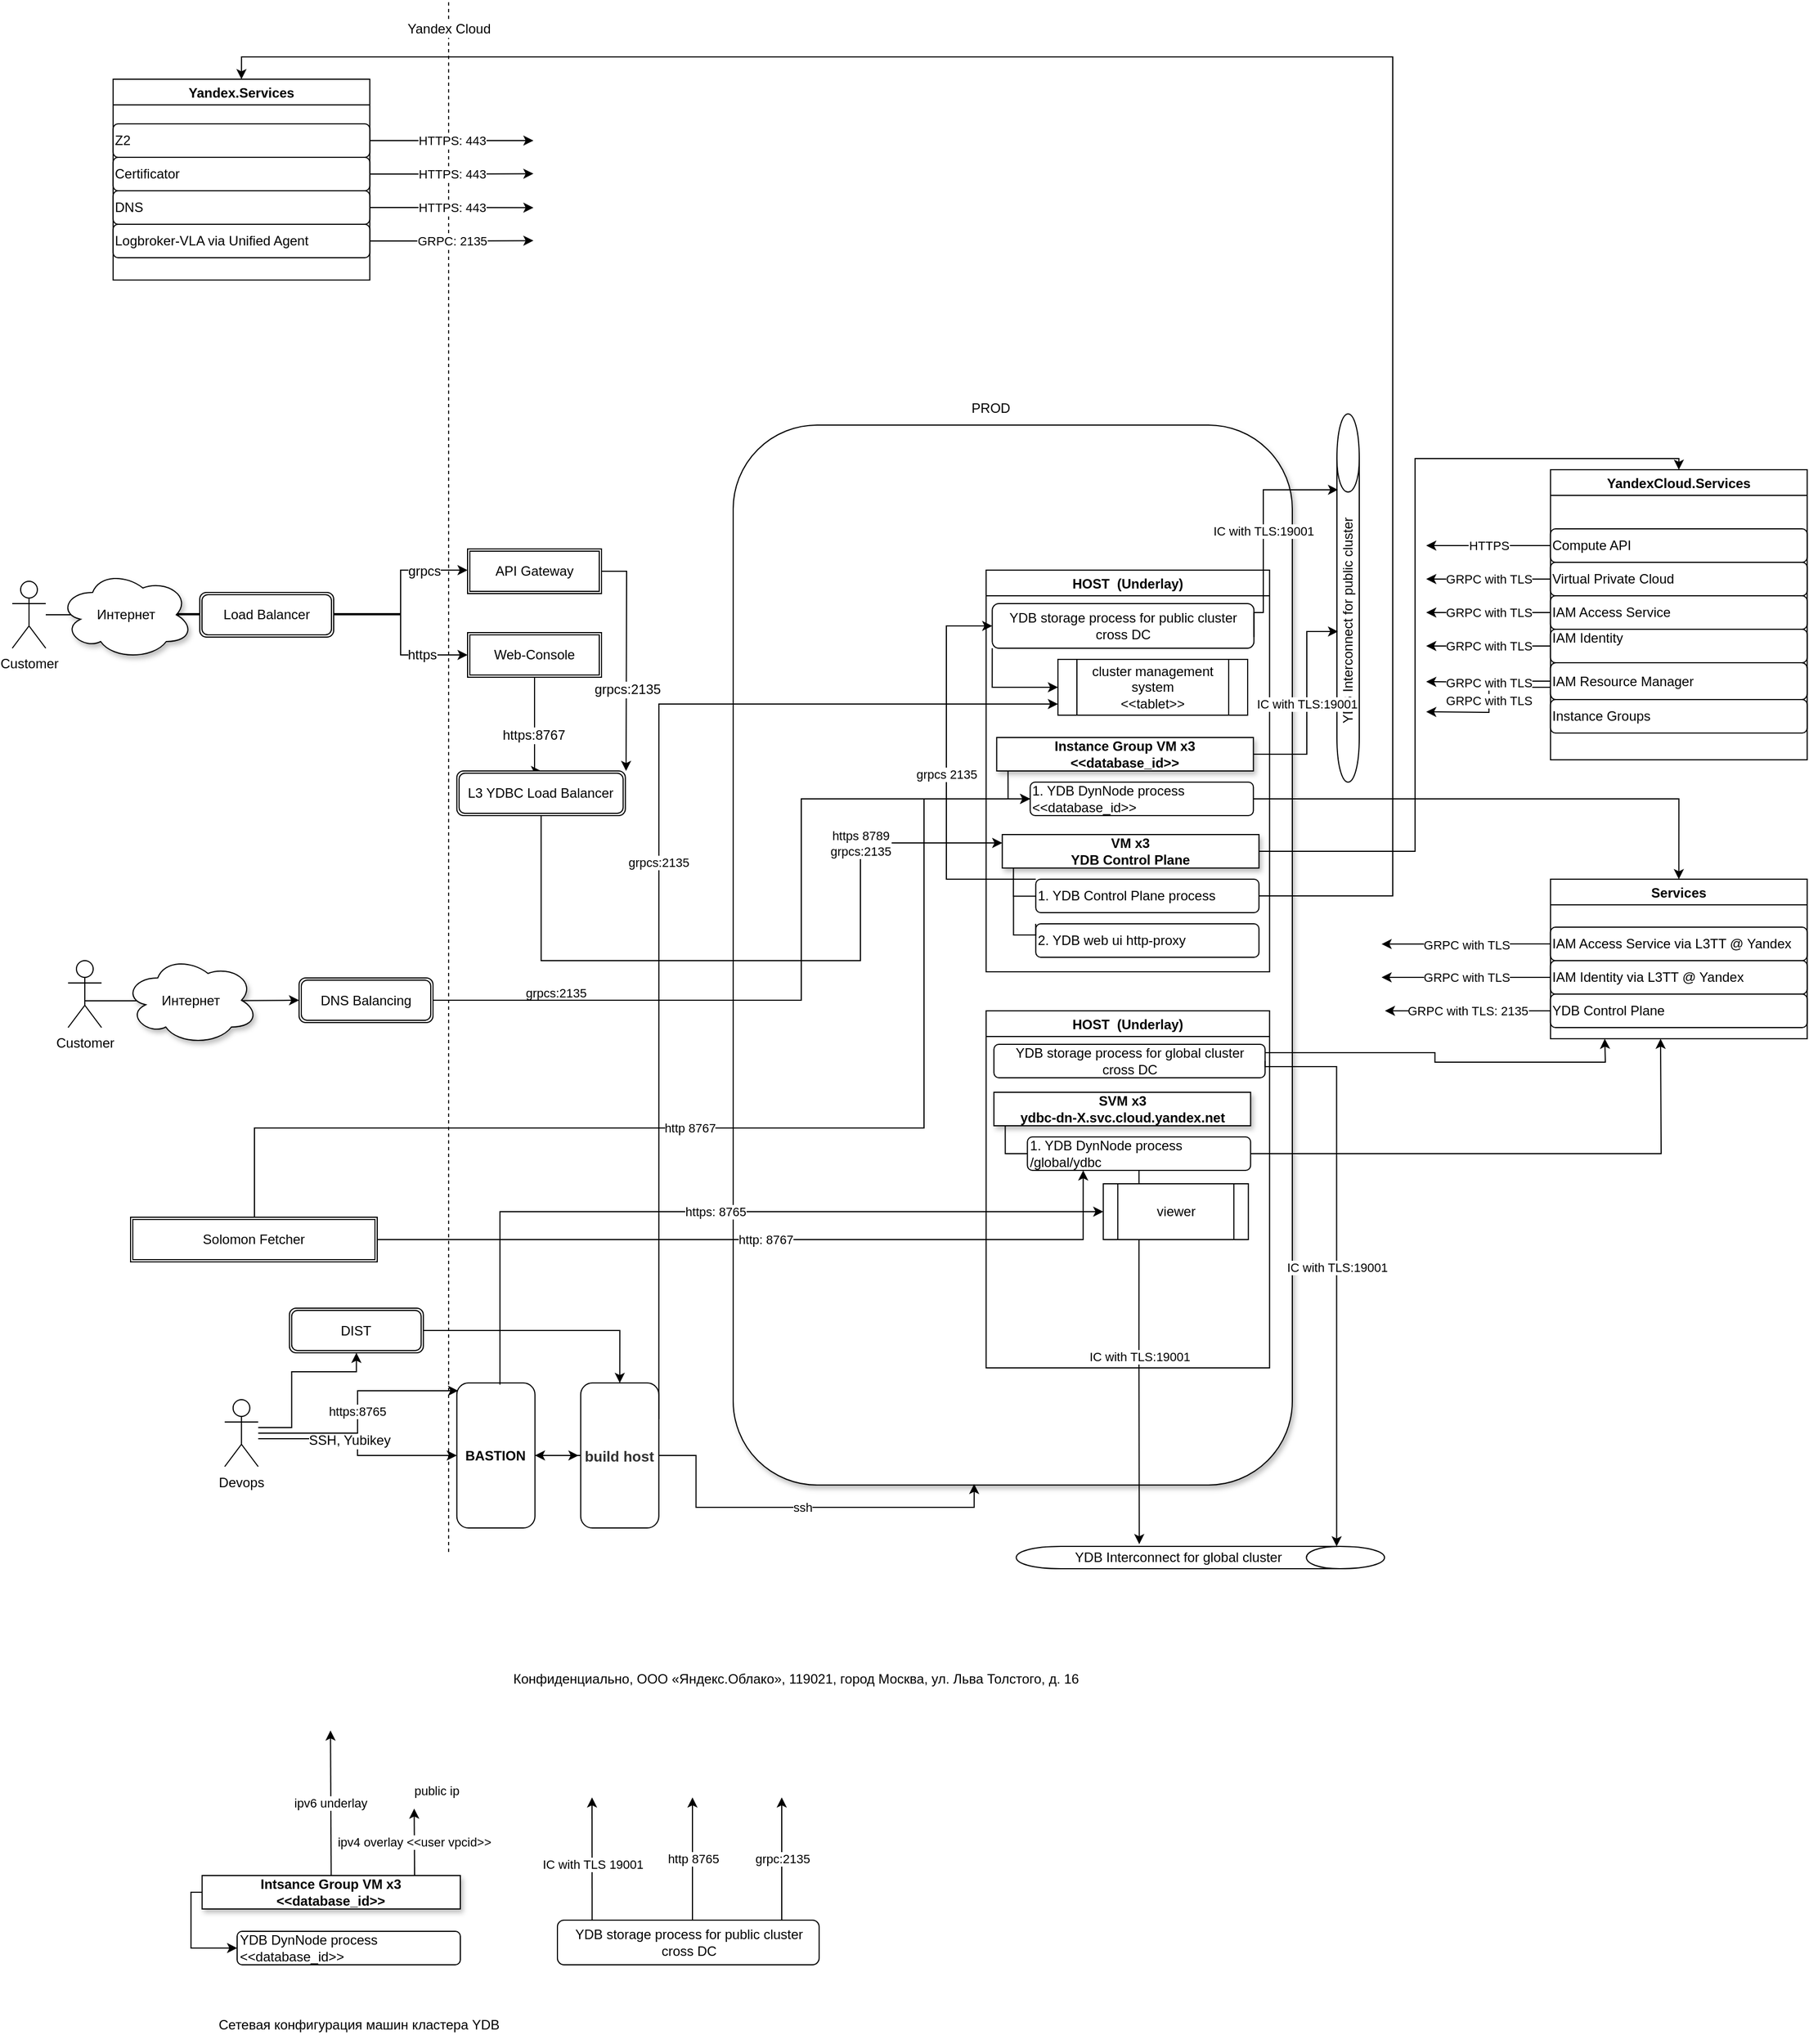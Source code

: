 <mxfile version="12.7.0" type="device" pages="7"><diagram id="JTp-jg_UhvVymM8cQnJN" name="General Arrangement"><mxGraphModel dx="1055" dy="578" grid="1" gridSize="10" guides="1" tooltips="1" connect="1" arrows="1" fold="1" page="1" pageScale="1" pageWidth="827" pageHeight="1169" math="0" shadow="0"><root><mxCell id="0"/><mxCell id="1" parent="0"/><mxCell id="8NZ2bHmr3UEvPzVkTFmB-1" value="" style="edgeStyle=orthogonalEdgeStyle;rounded=0;orthogonalLoop=1;jettySize=auto;html=1;endArrow=classic;endFill=1;entryX=0;entryY=0.5;entryDx=0;entryDy=0;" parent="1" edge="1"><mxGeometry relative="1" as="geometry"><mxPoint x="110" y="629" as="sourcePoint"/><mxPoint x="438" y="590" as="targetPoint"/><Array as="points"><mxPoint x="378" y="629"/><mxPoint x="378" y="590"/></Array></mxGeometry></mxCell><mxCell id="8NZ2bHmr3UEvPzVkTFmB-2" value="grpcs" style="text;html=1;align=center;verticalAlign=middle;resizable=0;points=[];labelBackgroundColor=#ffffff;" parent="8NZ2bHmr3UEvPzVkTFmB-1" vertex="1" connectable="0"><mxGeometry x="0.787" y="-1" relative="1" as="geometry"><mxPoint as="offset"/></mxGeometry></mxCell><mxCell id="jaSXASclt2qovcQObYvL-1" value="" style="rounded=1;whiteSpace=wrap;html=1;shadow=1;glass=0;comic=0;gradientColor=none;align=left;" parent="1" vertex="1"><mxGeometry x="676" y="460" width="501" height="950" as="geometry"/></mxCell><UserObject label="PROD" placeholders="1" name="Variable" id="jaSXASclt2qovcQObYvL-2"><mxCell style="text;html=1;strokeColor=none;fillColor=none;align=center;verticalAlign=middle;whiteSpace=wrap;overflow=hidden;rounded=1;shadow=1;glass=0;comic=0;" parent="1" vertex="1"><mxGeometry x="867.14" y="430" width="80" height="30" as="geometry"/></mxCell></UserObject><mxCell id="jaSXASclt2qovcQObYvL-3" value="HOST  (Underlay)" style="swimlane;align=center;verticalAlign=middle;" parent="1" vertex="1"><mxGeometry x="902.64" y="590" width="254" height="360" as="geometry"><mxRectangle x="875.64" y="1460" width="130" height="23" as="alternateBounds"/></mxGeometry></mxCell><mxCell id="jaSXASclt2qovcQObYvL-4" value="YDB storage process for public cluster&lt;br&gt;cross DC" style="rounded=1;whiteSpace=wrap;html=1;shadow=0;glass=0;comic=0;gradientColor=none;align=center;" parent="jaSXASclt2qovcQObYvL-3" vertex="1"><mxGeometry x="5.5" y="30" width="234.5" height="40" as="geometry"/></mxCell><mxCell id="jaSXASclt2qovcQObYvL-5" value="&lt;b&gt;Instance Group VM x3&lt;br&gt;&amp;lt;&amp;lt;database_id&amp;gt;&amp;gt;&lt;/b&gt;" style="rounded=0;whiteSpace=wrap;html=1;shadow=1;glass=0;comic=0;gradientColor=none;align=center;" parent="jaSXASclt2qovcQObYvL-3" vertex="1"><mxGeometry x="9.5" y="150" width="230" height="30" as="geometry"/></mxCell><mxCell id="jaSXASclt2qovcQObYvL-15" value="1. YDB DynNode process&lt;br&gt;&amp;lt;&amp;lt;database_id&amp;gt;&amp;gt;" style="rounded=1;whiteSpace=wrap;html=1;shadow=0;glass=0;comic=0;gradientColor=none;align=left;" parent="jaSXASclt2qovcQObYvL-3" vertex="1"><mxGeometry x="39.5" y="190" width="200" height="30" as="geometry"/></mxCell><mxCell id="jaSXASclt2qovcQObYvL-16" value="" style="edgeStyle=orthogonalEdgeStyle;rounded=0;orthogonalLoop=1;jettySize=auto;html=1;exitX=0.044;exitY=0.992;exitDx=0;exitDy=0;exitPerimeter=0;endArrow=none;endFill=0;entryX=0;entryY=0.5;entryDx=0;entryDy=0;" parent="jaSXASclt2qovcQObYvL-3" source="jaSXASclt2qovcQObYvL-5" target="jaSXASclt2qovcQObYvL-15" edge="1"><mxGeometry relative="1" as="geometry"><mxPoint x="20.5" y="440" as="targetPoint"/><Array as="points"><mxPoint x="19.5" y="205"/></Array></mxGeometry></mxCell><mxCell id="jaSXASclt2qovcQObYvL-29" value="" style="edgeStyle=orthogonalEdgeStyle;rounded=0;orthogonalLoop=1;jettySize=auto;html=1;endArrow=classic;endFill=1;entryX=0;entryY=0.5;entryDx=0;entryDy=0;" parent="1" source="jaSXASclt2qovcQObYvL-30" target="jaSXASclt2qovcQObYvL-34" edge="1"><mxGeometry relative="1" as="geometry"><Array as="points"><mxPoint x="378" y="630"/><mxPoint x="378" y="666"/></Array></mxGeometry></mxCell><mxCell id="7ZbnsYklCUR0tpYykqNz-1" value="https" style="text;html=1;align=center;verticalAlign=middle;resizable=0;points=[];labelBackgroundColor=#ffffff;" parent="jaSXASclt2qovcQObYvL-29" vertex="1" connectable="0"><mxGeometry x="0.804" relative="1" as="geometry"><mxPoint x="-1" as="offset"/></mxGeometry></mxCell><mxCell id="jaSXASclt2qovcQObYvL-30" value="Customer" style="shape=umlActor;verticalLabelPosition=bottom;labelBackgroundColor=#ffffff;verticalAlign=top;html=1;outlineConnect=0;" parent="1" vertex="1"><mxGeometry x="30" y="600" width="30" height="60" as="geometry"/></mxCell><mxCell id="TzMHqTlrsZB1igfBKCyo-1" style="edgeStyle=orthogonalEdgeStyle;rounded=0;orthogonalLoop=1;jettySize=auto;html=1;" parent="1" source="jaSXASclt2qovcQObYvL-31" edge="1"><mxGeometry relative="1" as="geometry"><mxPoint x="580" y="770" as="targetPoint"/></mxGeometry></mxCell><mxCell id="TzMHqTlrsZB1igfBKCyo-2" value="grpcs:2135" style="text;html=1;align=center;verticalAlign=middle;resizable=0;points=[];labelBackgroundColor=#ffffff;" parent="TzMHqTlrsZB1igfBKCyo-1" vertex="1" connectable="0"><mxGeometry x="0.274" y="1" relative="1" as="geometry"><mxPoint as="offset"/></mxGeometry></mxCell><mxCell id="jaSXASclt2qovcQObYvL-31" value="API Gateway" style="shape=ext;double=1;rounded=0;whiteSpace=wrap;html=1;" parent="1" vertex="1"><mxGeometry x="438" y="571" width="120" height="40" as="geometry"/></mxCell><mxCell id="jaSXASclt2qovcQObYvL-32" value="" style="endArrow=none;dashed=1;html=1;" parent="1" edge="1"><mxGeometry width="50" height="50" relative="1" as="geometry"><mxPoint x="421" y="1470" as="sourcePoint"/><mxPoint x="421" y="80" as="targetPoint"/></mxGeometry></mxCell><mxCell id="jaSXASclt2qovcQObYvL-33" value="Yandex Cloud" style="text;html=1;align=center;verticalAlign=middle;resizable=0;points=[];labelBackgroundColor=#ffffff;" parent="jaSXASclt2qovcQObYvL-32" vertex="1" connectable="0"><mxGeometry x="0.965" relative="1" as="geometry"><mxPoint as="offset"/></mxGeometry></mxCell><mxCell id="8NZ2bHmr3UEvPzVkTFmB-36" style="edgeStyle=orthogonalEdgeStyle;rounded=0;orthogonalLoop=1;jettySize=auto;html=1;exitX=0.5;exitY=1;exitDx=0;exitDy=0;entryX=0.5;entryY=0;entryDx=0;entryDy=0;" parent="1" source="jaSXASclt2qovcQObYvL-34" target="8NZ2bHmr3UEvPzVkTFmB-35" edge="1"><mxGeometry relative="1" as="geometry"><Array as="points"><mxPoint x="498" y="770"/></Array></mxGeometry></mxCell><mxCell id="luUl9v-MtRlh-uabvzIF-4" value="https:8767" style="text;html=1;align=center;verticalAlign=middle;resizable=0;points=[];labelBackgroundColor=#ffffff;" parent="8NZ2bHmr3UEvPzVkTFmB-36" vertex="1" connectable="0"><mxGeometry x="0.157" y="-1" relative="1" as="geometry"><mxPoint as="offset"/></mxGeometry></mxCell><mxCell id="jaSXASclt2qovcQObYvL-34" value="Web-Console" style="shape=ext;double=1;rounded=0;whiteSpace=wrap;html=1;" parent="1" vertex="1"><mxGeometry x="438" y="646" width="120" height="40" as="geometry"/></mxCell><mxCell id="jaSXASclt2qovcQObYvL-37" value="Load Balancer" style="shape=ext;double=1;rounded=1;whiteSpace=wrap;html=1;" parent="1" vertex="1"><mxGeometry x="198" y="610" width="120" height="40" as="geometry"/></mxCell><mxCell id="jaSXASclt2qovcQObYvL-36" value="Интернет" style="ellipse;shape=cloud;whiteSpace=wrap;html=1;rounded=1;shadow=1;glass=0;comic=0;gradientColor=none;align=center;" parent="1" vertex="1"><mxGeometry x="72" y="590" width="120" height="80" as="geometry"/></mxCell><mxCell id="Lz3b9C4ABbW4wsxEz_0C-24" style="edgeStyle=orthogonalEdgeStyle;rounded=0;orthogonalLoop=1;jettySize=auto;html=1;exitX=1;exitY=0.5;exitDx=0;exitDy=0;entryX=0.5;entryY=0;entryDx=0;entryDy=0;" parent="1" source="8NZ2bHmr3UEvPzVkTFmB-3" target="8NZ2bHmr3UEvPzVkTFmB-157" edge="1"><mxGeometry relative="1" as="geometry"><mxPoint x="1523" y="490" as="targetPoint"/><Array as="points"><mxPoint x="1287" y="842"/><mxPoint x="1287" y="490"/><mxPoint x="1523" y="490"/></Array></mxGeometry></mxCell><mxCell id="8NZ2bHmr3UEvPzVkTFmB-3" value="&lt;b&gt;VM x3&lt;br&gt;YDB Control Plane&lt;br&gt;&lt;/b&gt;" style="rounded=0;whiteSpace=wrap;html=1;shadow=1;glass=0;comic=0;gradientColor=none;align=center;" parent="1" vertex="1"><mxGeometry x="917.14" y="827" width="230" height="30" as="geometry"/></mxCell><mxCell id="8NZ2bHmr3UEvPzVkTFmB-41" value="grpcs 2135" style="edgeStyle=orthogonalEdgeStyle;rounded=0;orthogonalLoop=1;jettySize=auto;html=1;exitX=0;exitY=0;exitDx=0;exitDy=0;entryX=0;entryY=0.5;entryDx=0;entryDy=0;" parent="1" source="8NZ2bHmr3UEvPzVkTFmB-4" target="jaSXASclt2qovcQObYvL-4" edge="1"><mxGeometry relative="1" as="geometry"><Array as="points"><mxPoint x="867" y="867"/><mxPoint x="867" y="640"/></Array></mxGeometry></mxCell><mxCell id="Lz3b9C4ABbW4wsxEz_0C-60" style="edgeStyle=orthogonalEdgeStyle;rounded=0;orthogonalLoop=1;jettySize=auto;html=1;exitX=1;exitY=0.5;exitDx=0;exitDy=0;entryX=0.5;entryY=0;entryDx=0;entryDy=0;" parent="1" source="8NZ2bHmr3UEvPzVkTFmB-4" target="Lz3b9C4ABbW4wsxEz_0C-45" edge="1"><mxGeometry relative="1" as="geometry"><Array as="points"><mxPoint x="1267" y="882"/><mxPoint x="1267" y="130"/><mxPoint x="235" y="130"/></Array></mxGeometry></mxCell><mxCell id="8NZ2bHmr3UEvPzVkTFmB-4" value="1. YDB Control Plane process" style="rounded=1;whiteSpace=wrap;html=1;shadow=0;glass=0;comic=0;gradientColor=none;align=left;" parent="1" vertex="1"><mxGeometry x="947.14" y="867" width="200" height="30" as="geometry"/></mxCell><mxCell id="8NZ2bHmr3UEvPzVkTFmB-5" value="" style="edgeStyle=orthogonalEdgeStyle;rounded=0;orthogonalLoop=1;jettySize=auto;html=1;exitX=0.044;exitY=0.992;exitDx=0;exitDy=0;exitPerimeter=0;endArrow=none;endFill=0;entryX=0;entryY=0.5;entryDx=0;entryDy=0;" parent="1" edge="1"><mxGeometry relative="1" as="geometry"><mxPoint x="947.02" y="882.24" as="targetPoint"/><Array as="points"><mxPoint x="927.02" y="882.24"/></Array><mxPoint x="927.14" y="857.0" as="sourcePoint"/></mxGeometry></mxCell><mxCell id="8NZ2bHmr3UEvPzVkTFmB-6" value="2. YDB web ui http-proxy" style="rounded=1;whiteSpace=wrap;html=1;shadow=0;glass=0;comic=0;gradientColor=none;align=left;" parent="1" vertex="1"><mxGeometry x="947.14" y="907" width="200" height="30" as="geometry"/></mxCell><mxCell id="8NZ2bHmr3UEvPzVkTFmB-7" value="" style="edgeStyle=orthogonalEdgeStyle;rounded=0;orthogonalLoop=1;jettySize=auto;html=1;exitX=0.044;exitY=0.992;exitDx=0;exitDy=0;exitPerimeter=0;endArrow=none;endFill=0;entryX=0;entryY=0.5;entryDx=0;entryDy=0;" parent="1" edge="1"><mxGeometry relative="1" as="geometry"><mxPoint x="947.06" y="907.0" as="targetPoint"/><Array as="points"><mxPoint x="927.5" y="917"/><mxPoint x="947.5" y="917"/></Array><mxPoint x="927.18" y="881.76" as="sourcePoint"/></mxGeometry></mxCell><mxCell id="8NZ2bHmr3UEvPzVkTFmB-8" value="HOST  (Underlay)" style="swimlane;align=center;verticalAlign=middle;" parent="1" vertex="1"><mxGeometry x="902.64" y="985" width="254" height="320" as="geometry"><mxRectangle x="440" y="135" width="130" height="23" as="alternateBounds"/></mxGeometry></mxCell><mxCell id="8NZ2bHmr3UEvPzVkTFmB-9" value="YDB storage process for global cluster&lt;br&gt;cross DC" style="rounded=1;whiteSpace=wrap;html=1;shadow=0;glass=0;comic=0;gradientColor=none;align=center;" parent="8NZ2bHmr3UEvPzVkTFmB-8" vertex="1"><mxGeometry x="7" y="30" width="243" height="30" as="geometry"/></mxCell><mxCell id="8NZ2bHmr3UEvPzVkTFmB-10" value="&lt;b&gt;SVM x3&lt;br&gt;ydbc-dn-X.svc.cloud.yandex.net&lt;/b&gt;" style="rounded=0;whiteSpace=wrap;html=1;shadow=1;glass=0;comic=0;gradientColor=none;align=center;" parent="8NZ2bHmr3UEvPzVkTFmB-8" vertex="1"><mxGeometry x="7.0" y="73" width="230" height="30" as="geometry"/></mxCell><mxCell id="8NZ2bHmr3UEvPzVkTFmB-12" value="1. YDB DynNode process&lt;br&gt;/global/ydbc" style="rounded=1;whiteSpace=wrap;html=1;shadow=0;glass=0;comic=0;gradientColor=none;align=left;" parent="8NZ2bHmr3UEvPzVkTFmB-8" vertex="1"><mxGeometry x="37.0" y="113" width="200" height="30" as="geometry"/></mxCell><mxCell id="8NZ2bHmr3UEvPzVkTFmB-13" value="" style="edgeStyle=orthogonalEdgeStyle;rounded=0;orthogonalLoop=1;jettySize=auto;html=1;exitX=0.044;exitY=0.992;exitDx=0;exitDy=0;exitPerimeter=0;endArrow=none;endFill=0;entryX=0;entryY=0.5;entryDx=0;entryDy=0;" parent="8NZ2bHmr3UEvPzVkTFmB-8" source="8NZ2bHmr3UEvPzVkTFmB-10" target="8NZ2bHmr3UEvPzVkTFmB-12" edge="1"><mxGeometry relative="1" as="geometry"><mxPoint x="18.0" y="363" as="targetPoint"/><Array as="points"><mxPoint x="17.0" y="128"/></Array></mxGeometry></mxCell><mxCell id="8NZ2bHmr3UEvPzVkTFmB-14" value="YDB Interconnect for public cluster" style="shape=cylinder;whiteSpace=wrap;html=1;boundedLbl=1;backgroundOutline=1;horizontal=0;" parent="1" vertex="1"><mxGeometry x="1217" y="450" width="20" height="330" as="geometry"/></mxCell><mxCell id="8NZ2bHmr3UEvPzVkTFmB-17" value="IC with TLS:19001" style="edgeStyle=orthogonalEdgeStyle;rounded=0;orthogonalLoop=1;jettySize=auto;html=1;exitX=1;exitY=0.75;exitDx=0;exitDy=0;entryX=0.05;entryY=0.206;entryDx=0;entryDy=0;entryPerimeter=0;" parent="1" source="jaSXASclt2qovcQObYvL-4" target="8NZ2bHmr3UEvPzVkTFmB-14" edge="1"><mxGeometry relative="1" as="geometry"><Array as="points"><mxPoint x="1151" y="628"/></Array></mxGeometry></mxCell><mxCell id="8NZ2bHmr3UEvPzVkTFmB-20" value="YDB Interconnect for global cluster" style="shape=cylinder;whiteSpace=wrap;html=1;boundedLbl=1;backgroundOutline=1;horizontal=0;rotation=90;" parent="1" vertex="1"><mxGeometry x="1084.64" y="1310" width="20" height="330" as="geometry"/></mxCell><mxCell id="8NZ2bHmr3UEvPzVkTFmB-22" value="IC with TLS:19001" style="edgeStyle=orthogonalEdgeStyle;rounded=0;orthogonalLoop=1;jettySize=auto;html=1;exitX=1;exitY=0.5;exitDx=0;exitDy=0;entryX=0;entryY=0.13;entryDx=0;entryDy=0;entryPerimeter=0;" parent="1" source="8NZ2bHmr3UEvPzVkTFmB-9" target="8NZ2bHmr3UEvPzVkTFmB-20" edge="1"><mxGeometry relative="1" as="geometry"><Array as="points"><mxPoint x="1153" y="1035"/><mxPoint x="1217" y="1035"/></Array></mxGeometry></mxCell><mxCell id="8NZ2bHmr3UEvPzVkTFmB-27" value="cluster management system&lt;br&gt;&amp;lt;&amp;lt;tablet&amp;gt;&amp;gt;" style="shape=process;whiteSpace=wrap;html=1;backgroundOutline=1;" parent="1" vertex="1"><mxGeometry x="967" y="670" width="170" height="50" as="geometry"/></mxCell><mxCell id="8NZ2bHmr3UEvPzVkTFmB-31" style="edgeStyle=orthogonalEdgeStyle;rounded=0;orthogonalLoop=1;jettySize=auto;html=1;exitX=0;exitY=1;exitDx=0;exitDy=0;entryX=0;entryY=0.5;entryDx=0;entryDy=0;" parent="1" source="jaSXASclt2qovcQObYvL-4" target="8NZ2bHmr3UEvPzVkTFmB-27" edge="1"><mxGeometry relative="1" as="geometry"/></mxCell><mxCell id="8NZ2bHmr3UEvPzVkTFmB-33" value="IC with TLS:19001" style="edgeStyle=orthogonalEdgeStyle;rounded=0;orthogonalLoop=1;jettySize=auto;html=1;exitX=1;exitY=0.5;exitDx=0;exitDy=0;entryX=0.05;entryY=0.591;entryDx=0;entryDy=0;entryPerimeter=0;" parent="1" source="jaSXASclt2qovcQObYvL-5" target="8NZ2bHmr3UEvPzVkTFmB-14" edge="1"><mxGeometry relative="1" as="geometry"><Array as="points"><mxPoint x="1190" y="755"/><mxPoint x="1190" y="645"/></Array></mxGeometry></mxCell><mxCell id="8NZ2bHmr3UEvPzVkTFmB-37" value="https 8789&lt;br&gt;grpcs:2135" style="edgeStyle=orthogonalEdgeStyle;rounded=0;orthogonalLoop=1;jettySize=auto;html=1;exitX=0.5;exitY=1;exitDx=0;exitDy=0;entryX=0;entryY=0.25;entryDx=0;entryDy=0;" parent="1" source="8NZ2bHmr3UEvPzVkTFmB-35" target="8NZ2bHmr3UEvPzVkTFmB-3" edge="1"><mxGeometry x="0.606" relative="1" as="geometry"><Array as="points"><mxPoint x="504" y="940"/><mxPoint x="790" y="940"/><mxPoint x="790" y="835"/></Array><mxPoint as="offset"/></mxGeometry></mxCell><mxCell id="8NZ2bHmr3UEvPzVkTFmB-35" value="L3 YDBC Load Balancer" style="shape=ext;double=1;rounded=1;whiteSpace=wrap;html=1;" parent="1" vertex="1"><mxGeometry x="428.36" y="770" width="151" height="40" as="geometry"/></mxCell><mxCell id="8NZ2bHmr3UEvPzVkTFmB-156" value="IC with TLS:19001" style="edgeStyle=orthogonalEdgeStyle;rounded=0;orthogonalLoop=1;jettySize=auto;html=1;exitX=0.5;exitY=1;exitDx=0;exitDy=0;entryX=-0.1;entryY=0.666;entryDx=0;entryDy=0;entryPerimeter=0;" parent="1" source="8NZ2bHmr3UEvPzVkTFmB-12" target="8NZ2bHmr3UEvPzVkTFmB-20" edge="1"><mxGeometry relative="1" as="geometry"/></mxCell><mxCell id="2B7rSxMyuZXVKZVq0bf2-1" value="GRPC with TLS" style="edgeStyle=orthogonalEdgeStyle;rounded=0;orthogonalLoop=1;jettySize=auto;html=1;exitX=0;exitY=0.75;exitDx=0;exitDy=0;" parent="1" source="8NZ2bHmr3UEvPzVkTFmB-157" edge="1"><mxGeometry relative="1" as="geometry"><mxPoint x="1297" y="717" as="targetPoint"/></mxGeometry></mxCell><mxCell id="8NZ2bHmr3UEvPzVkTFmB-157" value="YandexCloud.Services" style="swimlane;align=center;fontStyle=1" parent="1" vertex="1"><mxGeometry x="1408.36" y="500" width="230" height="260" as="geometry"><mxRectangle x="940" y="212" width="160" height="23" as="alternateBounds"/></mxGeometry></mxCell><mxCell id="8NZ2bHmr3UEvPzVkTFmB-162" value="&lt;span style=&quot;white-space: nowrap&quot;&gt;Virtual Private Cloud&lt;/span&gt;" style="rounded=1;whiteSpace=wrap;html=1;shadow=0;glass=0;comic=0;gradientColor=none;align=left;" parent="8NZ2bHmr3UEvPzVkTFmB-157" vertex="1"><mxGeometry y="83" width="230" height="30" as="geometry"/></mxCell><mxCell id="8NZ2bHmr3UEvPzVkTFmB-163" value="IAM Access Service" style="rounded=1;whiteSpace=wrap;html=1;shadow=0;glass=0;comic=0;gradientColor=none;align=left;" parent="8NZ2bHmr3UEvPzVkTFmB-157" vertex="1"><mxGeometry y="113" width="230" height="30" as="geometry"/></mxCell><mxCell id="8NZ2bHmr3UEvPzVkTFmB-165" value="&lt;span style=&quot;white-space: nowrap&quot;&gt;IAM Identity&lt;br&gt;&lt;br&gt;&lt;/span&gt;" style="rounded=1;whiteSpace=wrap;html=1;shadow=0;glass=0;comic=0;gradientColor=none;align=left;" parent="8NZ2bHmr3UEvPzVkTFmB-157" vertex="1"><mxGeometry y="143" width="230" height="30" as="geometry"/></mxCell><mxCell id="8NZ2bHmr3UEvPzVkTFmB-166" value="&lt;span style=&quot;white-space: nowrap&quot;&gt;Instance Groups&lt;/span&gt;" style="rounded=1;whiteSpace=wrap;html=1;shadow=0;glass=0;comic=0;gradientColor=none;align=left;" parent="8NZ2bHmr3UEvPzVkTFmB-157" vertex="1"><mxGeometry y="206" width="230" height="30" as="geometry"/></mxCell><mxCell id="8NZ2bHmr3UEvPzVkTFmB-231" value="&lt;span style=&quot;white-space: nowrap&quot;&gt;IAM Resource Manager&lt;/span&gt;" style="rounded=1;whiteSpace=wrap;html=1;shadow=0;glass=0;comic=0;gradientColor=none;align=left;" parent="8NZ2bHmr3UEvPzVkTFmB-157" vertex="1"><mxGeometry y="173" width="230" height="33" as="geometry"/></mxCell><mxCell id="Lz3b9C4ABbW4wsxEz_0C-41" value="&lt;span style=&quot;white-space: nowrap&quot;&gt;Compute API&lt;/span&gt;" style="rounded=1;whiteSpace=wrap;html=1;shadow=0;glass=0;comic=0;gradientColor=none;align=left;" parent="8NZ2bHmr3UEvPzVkTFmB-157" vertex="1"><mxGeometry y="53" width="230" height="30" as="geometry"/></mxCell><mxCell id="8NZ2bHmr3UEvPzVkTFmB-236" value="http: 8767" style="edgeStyle=orthogonalEdgeStyle;rounded=0;orthogonalLoop=1;jettySize=auto;html=1;exitX=1;exitY=0.5;exitDx=0;exitDy=0;entryX=0.25;entryY=1;entryDx=0;entryDy=0;" parent="1" source="8NZ2bHmr3UEvPzVkTFmB-234" target="8NZ2bHmr3UEvPzVkTFmB-12" edge="1"><mxGeometry relative="1" as="geometry"><Array as="points"><mxPoint x="990" y="1190"/></Array></mxGeometry></mxCell><mxCell id="8NZ2bHmr3UEvPzVkTFmB-237" value="http 8767" style="edgeStyle=orthogonalEdgeStyle;rounded=0;orthogonalLoop=1;jettySize=auto;html=1;exitX=1;exitY=0.5;exitDx=0;exitDy=0;" parent="1" source="8NZ2bHmr3UEvPzVkTFmB-234" target="jaSXASclt2qovcQObYvL-15" edge="1"><mxGeometry relative="1" as="geometry"><Array as="points"><mxPoint x="247" y="1190"/><mxPoint x="247" y="1090"/><mxPoint x="847" y="1090"/><mxPoint x="847" y="795"/></Array></mxGeometry></mxCell><mxCell id="8NZ2bHmr3UEvPzVkTFmB-234" value="Solomon Fetcher" style="shape=ext;double=1;rounded=0;whiteSpace=wrap;html=1;" parent="1" vertex="1"><mxGeometry x="136" y="1170" width="221" height="40" as="geometry"/></mxCell><mxCell id="8NZ2bHmr3UEvPzVkTFmB-238" value="" style="edgeStyle=orthogonalEdgeStyle;rounded=0;orthogonalLoop=1;jettySize=auto;html=1;endArrow=classic;endFill=1;" parent="1" source="8NZ2bHmr3UEvPzVkTFmB-240" target="8NZ2bHmr3UEvPzVkTFmB-241" edge="1"><mxGeometry relative="1" as="geometry"><Array as="points"><mxPoint x="339.36" y="1368.5"/><mxPoint x="339.36" y="1383.5"/></Array></mxGeometry></mxCell><mxCell id="8NZ2bHmr3UEvPzVkTFmB-239" value="SSH, Yubikey" style="text;html=1;align=center;verticalAlign=middle;resizable=0;points=[];labelBackgroundColor=#ffffff;" parent="8NZ2bHmr3UEvPzVkTFmB-238" vertex="1" connectable="0"><mxGeometry x="-0.16" y="-1" relative="1" as="geometry"><mxPoint as="offset"/></mxGeometry></mxCell><mxCell id="8NZ2bHmr3UEvPzVkTFmB-240" value="Devops" style="shape=umlActor;verticalLabelPosition=bottom;labelBackgroundColor=#ffffff;verticalAlign=top;html=1;outlineConnect=0;" parent="1" vertex="1"><mxGeometry x="220.36" y="1333.5" width="30" height="60" as="geometry"/></mxCell><mxCell id="lihieeBRr3bfW7XITWDS-2" value="https:8765" style="edgeStyle=orthogonalEdgeStyle;rounded=0;orthogonalLoop=1;jettySize=auto;html=1;entryX=0.017;entryY=0.054;entryDx=0;entryDy=0;entryPerimeter=0;" parent="1" source="8NZ2bHmr3UEvPzVkTFmB-240" target="8NZ2bHmr3UEvPzVkTFmB-241" edge="1"><mxGeometry relative="1" as="geometry"><mxPoint x="463" y="1160" as="targetPoint"/></mxGeometry></mxCell><mxCell id="8NZ2bHmr3UEvPzVkTFmB-241" value="&lt;b&gt;BASTION&lt;/b&gt;" style="rounded=1;whiteSpace=wrap;html=1;shadow=0;glass=0;comic=0;gradientColor=none;align=center;" parent="1" vertex="1"><mxGeometry x="428.36" y="1318.5" width="70" height="130" as="geometry"/></mxCell><mxCell id="8NZ2bHmr3UEvPzVkTFmB-242" value="DIST" style="shape=ext;double=1;rounded=1;whiteSpace=wrap;html=1;" parent="1" vertex="1"><mxGeometry x="278.36" y="1251.5" width="120" height="40" as="geometry"/></mxCell><mxCell id="8NZ2bHmr3UEvPzVkTFmB-243" value="" style="edgeStyle=orthogonalEdgeStyle;rounded=0;orthogonalLoop=1;jettySize=auto;html=1;endArrow=classic;endFill=1;" parent="1" source="8NZ2bHmr3UEvPzVkTFmB-240" target="8NZ2bHmr3UEvPzVkTFmB-242" edge="1"><mxGeometry relative="1" as="geometry"><mxPoint x="250.36" y="1308.5" as="sourcePoint"/><Array as="points"><mxPoint x="280.36" y="1358.5"/><mxPoint x="280.36" y="1308.5"/><mxPoint x="338.36" y="1308.5"/></Array></mxGeometry></mxCell><mxCell id="8NZ2bHmr3UEvPzVkTFmB-244" value="" style="edgeStyle=orthogonalEdgeStyle;rounded=0;orthogonalLoop=1;jettySize=auto;html=1;endArrow=classic;endFill=1;exitX=1;exitY=0.5;exitDx=0;exitDy=0;" parent="1" source="8NZ2bHmr3UEvPzVkTFmB-241" edge="1"><mxGeometry relative="1" as="geometry"><mxPoint x="498.36" y="1383.5" as="sourcePoint"/><mxPoint x="537.36" y="1383.5" as="targetPoint"/><Array as="points"/></mxGeometry></mxCell><mxCell id="8NZ2bHmr3UEvPzVkTFmB-245" value="" style="edgeStyle=orthogonalEdgeStyle;rounded=0;orthogonalLoop=1;jettySize=auto;html=1;endArrow=classic;endFill=1;" parent="1" source="8NZ2bHmr3UEvPzVkTFmB-249" target="8NZ2bHmr3UEvPzVkTFmB-241" edge="1"><mxGeometry relative="1" as="geometry"/></mxCell><mxCell id="lihieeBRr3bfW7XITWDS-4" value="ssh" style="edgeStyle=orthogonalEdgeStyle;rounded=0;orthogonalLoop=1;jettySize=auto;html=1;exitX=1;exitY=0.5;exitDx=0;exitDy=0;entryX=0.431;entryY=0.999;entryDx=0;entryDy=0;entryPerimeter=0;" parent="1" source="8NZ2bHmr3UEvPzVkTFmB-249" target="jaSXASclt2qovcQObYvL-1" edge="1"><mxGeometry relative="1" as="geometry"/></mxCell><mxCell id="Lz3b9C4ABbW4wsxEz_0C-2" value="grpcs:2135" style="edgeStyle=orthogonalEdgeStyle;rounded=0;orthogonalLoop=1;jettySize=auto;html=1;exitX=1;exitY=0.25;exitDx=0;exitDy=0;" parent="1" source="8NZ2bHmr3UEvPzVkTFmB-249" target="8NZ2bHmr3UEvPzVkTFmB-27" edge="1"><mxGeometry relative="1" as="geometry"><Array as="points"><mxPoint x="609" y="710"/></Array></mxGeometry></mxCell><mxCell id="8NZ2bHmr3UEvPzVkTFmB-249" value="&lt;font color=&quot;#333333&quot; face=&quot;arial, helvetica, sans-serif&quot;&gt;&lt;span style=&quot;font-size: 13px ; background-color: rgb(255 , 255 , 255)&quot;&gt;&lt;b&gt;build host&lt;/b&gt;&lt;/span&gt;&lt;/font&gt;" style="rounded=1;whiteSpace=wrap;html=1;shadow=0;glass=0;comic=0;gradientColor=none;align=center;" parent="1" vertex="1"><mxGeometry x="539.36" y="1318.5" width="70" height="130" as="geometry"/></mxCell><mxCell id="8NZ2bHmr3UEvPzVkTFmB-250" value="" style="edgeStyle=orthogonalEdgeStyle;rounded=0;orthogonalLoop=1;jettySize=auto;html=1;endArrow=classic;endFill=1;entryX=0.5;entryY=0;entryDx=0;entryDy=0;" parent="1" target="8NZ2bHmr3UEvPzVkTFmB-249" edge="1"><mxGeometry relative="1" as="geometry"><mxPoint x="398.36" y="1271.5" as="sourcePoint"/><mxPoint x="738.36" y="1455.5" as="targetPoint"/><Array as="points"><mxPoint x="408.36" y="1271.5"/><mxPoint x="574.36" y="1271.5"/></Array></mxGeometry></mxCell><mxCell id="lihieeBRr3bfW7XITWDS-3" value="https: 8765" style="edgeStyle=orthogonalEdgeStyle;rounded=0;orthogonalLoop=1;jettySize=auto;html=1;entryX=0;entryY=0.5;entryDx=0;entryDy=0;" parent="1" target="Lz3b9C4ABbW4wsxEz_0C-36" edge="1"><mxGeometry relative="1" as="geometry"><mxPoint x="1007" y="1163" as="targetPoint"/><mxPoint x="467" y="1320" as="sourcePoint"/><Array as="points"><mxPoint x="467" y="1165"/></Array></mxGeometry></mxCell><mxCell id="lihieeBRr3bfW7XITWDS-5" value="YDB DynNode process&lt;br&gt;&amp;lt;&amp;lt;database_id&amp;gt;&amp;gt;" style="rounded=1;whiteSpace=wrap;html=1;shadow=0;glass=0;comic=0;gradientColor=none;align=left;" parent="1" vertex="1"><mxGeometry x="231.5" y="1810" width="200" height="30" as="geometry"/></mxCell><mxCell id="lihieeBRr3bfW7XITWDS-10" style="edgeStyle=orthogonalEdgeStyle;rounded=0;orthogonalLoop=1;jettySize=auto;html=1;entryX=0;entryY=0.5;entryDx=0;entryDy=0;" parent="1" source="lihieeBRr3bfW7XITWDS-7" target="lihieeBRr3bfW7XITWDS-5" edge="1"><mxGeometry relative="1" as="geometry"><Array as="points"><mxPoint x="190.14" y="1775"/><mxPoint x="190.14" y="1825"/></Array></mxGeometry></mxCell><mxCell id="lihieeBRr3bfW7XITWDS-7" value="&lt;b&gt;Intsance Group VM x3&lt;br&gt;&amp;lt;&amp;lt;database_id&amp;gt;&amp;gt;&lt;/b&gt;" style="rounded=0;whiteSpace=wrap;html=1;shadow=1;glass=0;comic=0;gradientColor=none;align=center;" parent="1" vertex="1"><mxGeometry x="200.14" y="1760" width="231.36" height="30" as="geometry"/></mxCell><mxCell id="lihieeBRr3bfW7XITWDS-15" value="IC with TLS 19001" style="endArrow=classic;html=1;" parent="1" edge="1"><mxGeometry width="50" height="50" relative="1" as="geometry"><mxPoint x="549.62" y="1810" as="sourcePoint"/><mxPoint x="549.5" y="1690" as="targetPoint"/></mxGeometry></mxCell><mxCell id="lihieeBRr3bfW7XITWDS-16" value="ipv4 overlay &amp;lt;&amp;lt;user vpcid&amp;gt;&amp;gt;" style="endArrow=classic;html=1;" parent="1" edge="1"><mxGeometry width="50" height="50" relative="1" as="geometry"><mxPoint x="390.5" y="1760" as="sourcePoint"/><mxPoint x="390.14" y="1700" as="targetPoint"/></mxGeometry></mxCell><mxCell id="lihieeBRr3bfW7XITWDS-17" value="&lt;font style=&quot;font-size: 11px ; font-weight: normal&quot;&gt;public ip&lt;/font&gt;" style="text;strokeColor=none;fillColor=none;html=1;fontSize=24;fontStyle=1;verticalAlign=middle;align=center;" parent="1" vertex="1"><mxGeometry x="360.14" y="1660" width="100" height="40" as="geometry"/></mxCell><mxCell id="Lz3b9C4ABbW4wsxEz_0C-1" value="YDB storage process for public cluster&lt;br&gt;cross DC" style="rounded=1;whiteSpace=wrap;html=1;shadow=0;glass=0;comic=0;gradientColor=none;align=center;" parent="1" vertex="1"><mxGeometry x="518.5" y="1800" width="234.5" height="40" as="geometry"/></mxCell><mxCell id="Lz3b9C4ABbW4wsxEz_0C-3" value="http 8765" style="endArrow=classic;html=1;" parent="1" edge="1"><mxGeometry width="50" height="50" relative="1" as="geometry"><mxPoint x="639.5" y="1800" as="sourcePoint"/><mxPoint x="639.5" y="1690" as="targetPoint"/></mxGeometry></mxCell><mxCell id="Lz3b9C4ABbW4wsxEz_0C-4" value="grpc:2135" style="endArrow=classic;html=1;" parent="1" edge="1"><mxGeometry width="50" height="50" relative="1" as="geometry"><mxPoint x="719.5" y="1800" as="sourcePoint"/><mxPoint x="719.5" y="1690" as="targetPoint"/></mxGeometry></mxCell><mxCell id="Lz3b9C4ABbW4wsxEz_0C-5" value="Services" style="swimlane;align=center;fontStyle=1" parent="1" vertex="1"><mxGeometry x="1408.36" y="867" width="230" height="143" as="geometry"><mxRectangle x="940" y="212" width="160" height="23" as="alternateBounds"/></mxGeometry></mxCell><mxCell id="Lz3b9C4ABbW4wsxEz_0C-7" value="IAM Access Service via L3TT @ Yandex" style="rounded=1;whiteSpace=wrap;html=1;shadow=0;glass=0;comic=0;gradientColor=none;align=left;" parent="Lz3b9C4ABbW4wsxEz_0C-5" vertex="1"><mxGeometry y="43" width="230" height="30" as="geometry"/></mxCell><mxCell id="Lz3b9C4ABbW4wsxEz_0C-8" value="&lt;span style=&quot;white-space: nowrap&quot;&gt;IAM Identity&amp;nbsp;&lt;/span&gt;via L3TT @ Yandex" style="rounded=1;whiteSpace=wrap;html=1;shadow=0;glass=0;comic=0;gradientColor=none;align=left;" parent="Lz3b9C4ABbW4wsxEz_0C-5" vertex="1"><mxGeometry y="73" width="230" height="30" as="geometry"/></mxCell><mxCell id="Lz3b9C4ABbW4wsxEz_0C-61" value="&lt;span style=&quot;white-space: nowrap&quot;&gt;YDB Control Plane&lt;/span&gt;" style="rounded=1;whiteSpace=wrap;html=1;shadow=0;glass=0;comic=0;gradientColor=none;align=left;" parent="Lz3b9C4ABbW4wsxEz_0C-5" vertex="1"><mxGeometry y="103" width="230" height="30" as="geometry"/></mxCell><mxCell id="Lz3b9C4ABbW4wsxEz_0C-25" style="edgeStyle=orthogonalEdgeStyle;rounded=0;orthogonalLoop=1;jettySize=auto;html=1;exitX=1;exitY=0.5;exitDx=0;exitDy=0;" parent="1" source="8NZ2bHmr3UEvPzVkTFmB-12" edge="1"><mxGeometry relative="1" as="geometry"><mxPoint x="1507" y="1010" as="targetPoint"/></mxGeometry></mxCell><mxCell id="Lz3b9C4ABbW4wsxEz_0C-26" style="edgeStyle=orthogonalEdgeStyle;rounded=0;orthogonalLoop=1;jettySize=auto;html=1;exitX=1;exitY=0.25;exitDx=0;exitDy=0;" parent="1" source="8NZ2bHmr3UEvPzVkTFmB-9" edge="1"><mxGeometry relative="1" as="geometry"><mxPoint x="1457" y="1010" as="targetPoint"/></mxGeometry></mxCell><mxCell id="Lz3b9C4ABbW4wsxEz_0C-32" style="edgeStyle=orthogonalEdgeStyle;rounded=0;orthogonalLoop=1;jettySize=auto;html=1;exitX=0.5;exitY=0.5;exitDx=0;exitDy=0;exitPerimeter=0;entryX=0;entryY=0.5;entryDx=0;entryDy=0;" parent="1" source="Lz3b9C4ABbW4wsxEz_0C-28" target="Lz3b9C4ABbW4wsxEz_0C-31" edge="1"><mxGeometry relative="1" as="geometry"><Array as="points"><mxPoint x="95" y="976"/><mxPoint x="199" y="976"/></Array></mxGeometry></mxCell><mxCell id="Lz3b9C4ABbW4wsxEz_0C-28" value="Customer" style="shape=umlActor;verticalLabelPosition=bottom;labelBackgroundColor=#ffffff;verticalAlign=top;html=1;outlineConnect=0;" parent="1" vertex="1"><mxGeometry x="80" y="940" width="30" height="60" as="geometry"/></mxCell><mxCell id="Lz3b9C4ABbW4wsxEz_0C-29" value="Интернет" style="ellipse;shape=cloud;whiteSpace=wrap;html=1;rounded=1;shadow=1;glass=0;comic=0;gradientColor=none;align=center;" parent="1" vertex="1"><mxGeometry x="130.36" y="935.5" width="120" height="80" as="geometry"/></mxCell><mxCell id="Lz3b9C4ABbW4wsxEz_0C-33" style="edgeStyle=orthogonalEdgeStyle;rounded=0;orthogonalLoop=1;jettySize=auto;html=1;exitX=1;exitY=0.5;exitDx=0;exitDy=0;entryX=0;entryY=0.5;entryDx=0;entryDy=0;" parent="1" source="Lz3b9C4ABbW4wsxEz_0C-31" target="jaSXASclt2qovcQObYvL-15" edge="1"><mxGeometry relative="1" as="geometry"><Array as="points"><mxPoint x="737" y="976"/><mxPoint x="737" y="795"/></Array></mxGeometry></mxCell><mxCell id="Lz3b9C4ABbW4wsxEz_0C-31" value="DNS Balancing" style="shape=ext;double=1;rounded=1;whiteSpace=wrap;html=1;" parent="1" vertex="1"><mxGeometry x="287" y="955.5" width="120" height="40" as="geometry"/></mxCell><mxCell id="Lz3b9C4ABbW4wsxEz_0C-34" value="&lt;font style=&quot;font-size: 11px ; font-weight: normal&quot;&gt;grpcs:2135&lt;/font&gt;" style="text;strokeColor=none;fillColor=none;html=1;fontSize=24;fontStyle=1;verticalAlign=middle;align=center;" parent="1" vertex="1"><mxGeometry x="467" y="945" width="100" height="40" as="geometry"/></mxCell><mxCell id="Lz3b9C4ABbW4wsxEz_0C-35" value="ipv6 underlay" style="endArrow=classic;html=1;" parent="1" edge="1"><mxGeometry width="50" height="50" relative="1" as="geometry"><mxPoint x="315.76" y="1760" as="sourcePoint"/><mxPoint x="315.14" y="1630" as="targetPoint"/></mxGeometry></mxCell><mxCell id="Lz3b9C4ABbW4wsxEz_0C-36" value="viewer" style="shape=process;whiteSpace=wrap;html=1;backgroundOutline=1;" parent="1" vertex="1"><mxGeometry x="1007.64" y="1140" width="130" height="50" as="geometry"/></mxCell><mxCell id="Lz3b9C4ABbW4wsxEz_0C-40" style="edgeStyle=orthogonalEdgeStyle;rounded=0;orthogonalLoop=1;jettySize=auto;html=1;exitX=1;exitY=0.5;exitDx=0;exitDy=0;entryX=0.5;entryY=0;entryDx=0;entryDy=0;" parent="1" source="jaSXASclt2qovcQObYvL-15" target="Lz3b9C4ABbW4wsxEz_0C-5" edge="1"><mxGeometry relative="1" as="geometry"><Array as="points"><mxPoint x="1523" y="795"/></Array></mxGeometry></mxCell><mxCell id="Lz3b9C4ABbW4wsxEz_0C-45" value="Yandex.Services" style="swimlane;align=center;fontStyle=1" parent="1" vertex="1"><mxGeometry x="120.36" y="150" width="230" height="180" as="geometry"><mxRectangle x="120.36" y="150" width="160" height="23" as="alternateBounds"/></mxGeometry></mxCell><mxCell id="Lz3b9C4ABbW4wsxEz_0C-49" value="&lt;span style=&quot;white-space: nowrap&quot;&gt;DNS&lt;/span&gt;" style="rounded=1;whiteSpace=wrap;html=1;shadow=0;glass=0;comic=0;gradientColor=none;align=left;" parent="Lz3b9C4ABbW4wsxEz_0C-45" vertex="1"><mxGeometry y="100" width="230" height="30" as="geometry"/></mxCell><mxCell id="Lz3b9C4ABbW4wsxEz_0C-50" value="&lt;span style=&quot;white-space: nowrap&quot;&gt;Certificator&lt;/span&gt;" style="rounded=1;whiteSpace=wrap;html=1;shadow=0;glass=0;comic=0;gradientColor=none;align=left;" parent="Lz3b9C4ABbW4wsxEz_0C-45" vertex="1"><mxGeometry y="70" width="230" height="30" as="geometry"/></mxCell><mxCell id="Lz3b9C4ABbW4wsxEz_0C-52" value="&lt;span style=&quot;white-space: nowrap&quot;&gt;Z2&lt;/span&gt;" style="rounded=1;whiteSpace=wrap;html=1;shadow=0;glass=0;comic=0;gradientColor=none;align=left;" parent="Lz3b9C4ABbW4wsxEz_0C-45" vertex="1"><mxGeometry y="40" width="230" height="30" as="geometry"/></mxCell><mxCell id="Lz3b9C4ABbW4wsxEz_0C-53" value="&lt;span style=&quot;white-space: nowrap&quot;&gt;Logbroker-VLA via Unified Agent&lt;/span&gt;" style="rounded=1;whiteSpace=wrap;html=1;shadow=0;glass=0;comic=0;gradientColor=none;align=left;" parent="Lz3b9C4ABbW4wsxEz_0C-45" vertex="1"><mxGeometry x="1.137e-13" y="130" width="230" height="30" as="geometry"/></mxCell><mxCell id="Lz3b9C4ABbW4wsxEz_0C-54" value="HTTPS: 443" style="edgeStyle=orthogonalEdgeStyle;rounded=0;orthogonalLoop=1;jettySize=auto;html=1;" parent="1" source="Lz3b9C4ABbW4wsxEz_0C-52" edge="1"><mxGeometry relative="1" as="geometry"><mxPoint x="497" y="205" as="targetPoint"/></mxGeometry></mxCell><mxCell id="Lz3b9C4ABbW4wsxEz_0C-56" value="HTTPS: 443" style="edgeStyle=orthogonalEdgeStyle;rounded=0;orthogonalLoop=1;jettySize=auto;html=1;exitX=1;exitY=0.5;exitDx=0;exitDy=0;" parent="1" source="Lz3b9C4ABbW4wsxEz_0C-50" edge="1"><mxGeometry relative="1" as="geometry"><mxPoint x="497" y="234.667" as="targetPoint"/></mxGeometry></mxCell><mxCell id="Lz3b9C4ABbW4wsxEz_0C-57" value="GRPC: 2135" style="edgeStyle=orthogonalEdgeStyle;rounded=0;orthogonalLoop=1;jettySize=auto;html=1;exitX=1;exitY=0.5;exitDx=0;exitDy=0;" parent="1" source="Lz3b9C4ABbW4wsxEz_0C-53" edge="1"><mxGeometry relative="1" as="geometry"><mxPoint x="497" y="294.667" as="targetPoint"/></mxGeometry></mxCell><mxCell id="Lz3b9C4ABbW4wsxEz_0C-59" value="HTTPS: 443" style="edgeStyle=orthogonalEdgeStyle;rounded=0;orthogonalLoop=1;jettySize=auto;html=1;exitX=1;exitY=0.5;exitDx=0;exitDy=0;" parent="1" source="Lz3b9C4ABbW4wsxEz_0C-49" edge="1"><mxGeometry relative="1" as="geometry"><mxPoint x="497" y="265.167" as="targetPoint"/></mxGeometry></mxCell><mxCell id="Lz3b9C4ABbW4wsxEz_0C-62" value="GRPC with TLS: 2135" style="edgeStyle=orthogonalEdgeStyle;rounded=0;orthogonalLoop=1;jettySize=auto;html=1;exitX=0;exitY=0.5;exitDx=0;exitDy=0;" parent="1" source="Lz3b9C4ABbW4wsxEz_0C-61" edge="1"><mxGeometry relative="1" as="geometry"><mxPoint x="1260" y="985" as="targetPoint"/></mxGeometry></mxCell><mxCell id="Lz3b9C4ABbW4wsxEz_0C-65" value="GRPC with TLS" style="edgeStyle=orthogonalEdgeStyle;rounded=0;orthogonalLoop=1;jettySize=auto;html=1;exitX=0;exitY=0.5;exitDx=0;exitDy=0;" parent="1" source="Lz3b9C4ABbW4wsxEz_0C-8" edge="1"><mxGeometry relative="1" as="geometry"><mxPoint x="1257" y="955" as="targetPoint"/></mxGeometry></mxCell><mxCell id="Lz3b9C4ABbW4wsxEz_0C-66" value="GRPC with TLS" style="edgeStyle=orthogonalEdgeStyle;rounded=0;orthogonalLoop=1;jettySize=auto;html=1;exitX=0;exitY=0.5;exitDx=0;exitDy=0;" parent="1" source="Lz3b9C4ABbW4wsxEz_0C-7" edge="1"><mxGeometry relative="1" as="geometry"><mxPoint x="1257" y="925.167" as="targetPoint"/></mxGeometry></mxCell><mxCell id="2B7rSxMyuZXVKZVq0bf2-2" value="GRPC with TLS" style="edgeStyle=orthogonalEdgeStyle;rounded=0;orthogonalLoop=1;jettySize=auto;html=1;exitX=0;exitY=0.5;exitDx=0;exitDy=0;" parent="1" source="8NZ2bHmr3UEvPzVkTFmB-231" edge="1"><mxGeometry relative="1" as="geometry"><mxPoint x="1297" y="690" as="targetPoint"/></mxGeometry></mxCell><mxCell id="2B7rSxMyuZXVKZVq0bf2-3" value="GRPC with TLS" style="edgeStyle=orthogonalEdgeStyle;rounded=0;orthogonalLoop=1;jettySize=auto;html=1;" parent="1" source="8NZ2bHmr3UEvPzVkTFmB-165" edge="1"><mxGeometry relative="1" as="geometry"><mxPoint x="1297" y="658" as="targetPoint"/></mxGeometry></mxCell><mxCell id="2B7rSxMyuZXVKZVq0bf2-4" value="GRPC with TLS" style="edgeStyle=orthogonalEdgeStyle;rounded=0;orthogonalLoop=1;jettySize=auto;html=1;" parent="1" source="8NZ2bHmr3UEvPzVkTFmB-163" edge="1"><mxGeometry relative="1" as="geometry"><mxPoint x="1297" y="628" as="targetPoint"/></mxGeometry></mxCell><mxCell id="2B7rSxMyuZXVKZVq0bf2-5" value="GRPC with TLS" style="edgeStyle=orthogonalEdgeStyle;rounded=0;orthogonalLoop=1;jettySize=auto;html=1;" parent="1" source="8NZ2bHmr3UEvPzVkTFmB-162" edge="1"><mxGeometry relative="1" as="geometry"><mxPoint x="1297" y="598" as="targetPoint"/></mxGeometry></mxCell><mxCell id="2B7rSxMyuZXVKZVq0bf2-6" value="HTTPS" style="edgeStyle=orthogonalEdgeStyle;rounded=0;orthogonalLoop=1;jettySize=auto;html=1;" parent="1" source="Lz3b9C4ABbW4wsxEz_0C-41" edge="1"><mxGeometry relative="1" as="geometry"><mxPoint x="1297" y="568" as="targetPoint"/></mxGeometry></mxCell><mxCell id="L7uQF_Rbdu30sR85uL4H-1" value="Конфиденциально, ООО «Яндекс.Облако», 119021, город Москва, ул. Льва Толстого, д. 16" style="text;html=1;" parent="1" vertex="1"><mxGeometry x="477" y="1570" width="540" height="30" as="geometry"/></mxCell><mxCell id="v90kxiCpjFU4vusNex5k-1" value="Сетевая конфигурация машин кластера YDB" style="text;html=1;" parent="1" vertex="1"><mxGeometry x="213" y="1880" width="540" height="30" as="geometry"/></mxCell></root></mxGraphModel></diagram><diagram id="4xUJYnE_UojSKhzh_xv7" name="Serverless GA"><mxGraphModel dx="1784" dy="-343" grid="1" gridSize="10" guides="1" tooltips="1" connect="1" arrows="1" fold="1" page="1" pageScale="1" pageWidth="827" pageHeight="1169" math="0" shadow="0"><root><mxCell id="2tShwQ5o3PlYQyHx8YOh-0"/><mxCell id="2tShwQ5o3PlYQyHx8YOh-1" parent="2tShwQ5o3PlYQyHx8YOh-0"/><mxCell id="ijJXrqRblKFRcLcK72U9-0" value="Конфиденциально, ООО «Яндекс.Облако», 119021, город Москва, ул. Льва Толстого, д. 16" style="text;html=1;" vertex="1" parent="2tShwQ5o3PlYQyHx8YOh-1"><mxGeometry x="620" y="1200" width="540" height="30" as="geometry"/></mxCell><mxCell id="EygD5OMVVxhhjMrjgI9D-1" style="edgeStyle=orthogonalEdgeStyle;rounded=0;orthogonalLoop=1;jettySize=auto;html=1;entryX=0.07;entryY=0.4;entryDx=0;entryDy=0;entryPerimeter=0;" edge="1" parent="2tShwQ5o3PlYQyHx8YOh-1" source="aIVZCZKwKlg8ag5CfQAt-0" target="EygD5OMVVxhhjMrjgI9D-0"><mxGeometry relative="1" as="geometry"/></mxCell><mxCell id="aIVZCZKwKlg8ag5CfQAt-0" value="Cloud User" style="shape=umlActor;verticalLabelPosition=bottom;labelBackgroundColor=#ffffff;verticalAlign=top;html=1;outlineConnect=0;" vertex="1" parent="2tShwQ5o3PlYQyHx8YOh-1"><mxGeometry x="90" y="1500" width="30" height="60" as="geometry"/></mxCell><mxCell id="kGcM26uO6v1oQ-svh6mZ-12" style="edgeStyle=orthogonalEdgeStyle;rounded=0;orthogonalLoop=1;jettySize=auto;html=1;entryX=0;entryY=0.5;entryDx=0;entryDy=0;" edge="1" parent="2tShwQ5o3PlYQyHx8YOh-1" source="EygD5OMVVxhhjMrjgI9D-0" target="xj5QnfidqTcXaQbpELC9-0"><mxGeometry relative="1" as="geometry"><Array as="points"><mxPoint x="290" y="1410"/></Array></mxGeometry></mxCell><mxCell id="kGcM26uO6v1oQ-svh6mZ-13" value="https" style="text;html=1;align=center;verticalAlign=middle;resizable=0;points=[];labelBackgroundColor=#ffffff;" vertex="1" connectable="0" parent="kGcM26uO6v1oQ-svh6mZ-12"><mxGeometry x="0.708" y="-1" relative="1" as="geometry"><mxPoint as="offset"/></mxGeometry></mxCell><mxCell id="kGcM26uO6v1oQ-svh6mZ-14" style="edgeStyle=orthogonalEdgeStyle;rounded=0;orthogonalLoop=1;jettySize=auto;html=1;entryX=0.002;entryY=0.638;entryDx=0;entryDy=0;entryPerimeter=0;exitX=0.55;exitY=0.95;exitDx=0;exitDy=0;exitPerimeter=0;" edge="1" parent="2tShwQ5o3PlYQyHx8YOh-1" source="EygD5OMVVxhhjMrjgI9D-0" target="EygD5OMVVxhhjMrjgI9D-2"><mxGeometry relative="1" as="geometry"><Array as="points"><mxPoint x="296" y="1668"/></Array></mxGeometry></mxCell><mxCell id="kGcM26uO6v1oQ-svh6mZ-15" value="grpcs:2135" style="text;html=1;align=center;verticalAlign=middle;resizable=0;points=[];labelBackgroundColor=#ffffff;" vertex="1" connectable="0" parent="kGcM26uO6v1oQ-svh6mZ-14"><mxGeometry x="0.182" relative="1" as="geometry"><mxPoint x="-13.89" y="-0.3" as="offset"/></mxGeometry></mxCell><mxCell id="EygD5OMVVxhhjMrjgI9D-0" value="Интернет" style="ellipse;shape=cloud;whiteSpace=wrap;html=1;" vertex="1" parent="2tShwQ5o3PlYQyHx8YOh-1"><mxGeometry x="230" y="1500" width="120" height="80" as="geometry"/></mxCell><mxCell id="_K_zyQtsf7YEfkXvt-7f-3" style="edgeStyle=orthogonalEdgeStyle;rounded=0;orthogonalLoop=1;jettySize=auto;html=1;entryX=0;entryY=0.5;entryDx=0;entryDy=0;exitX=1;exitY=0.5;exitDx=0;exitDy=0;" edge="1" parent="2tShwQ5o3PlYQyHx8YOh-1" source="xj5QnfidqTcXaQbpELC9-0" target="_K_zyQtsf7YEfkXvt-7f-1"><mxGeometry relative="1" as="geometry"/></mxCell><mxCell id="_K_zyQtsf7YEfkXvt-7f-6" value="https" style="text;html=1;align=center;verticalAlign=middle;resizable=0;points=[];labelBackgroundColor=#ffffff;" vertex="1" connectable="0" parent="_K_zyQtsf7YEfkXvt-7f-3"><mxGeometry x="0.675" y="-1" relative="1" as="geometry"><mxPoint x="-1" as="offset"/></mxGeometry></mxCell><mxCell id="_K_zyQtsf7YEfkXvt-7f-4" style="edgeStyle=orthogonalEdgeStyle;rounded=0;orthogonalLoop=1;jettySize=auto;html=1;entryX=0;entryY=0.5;entryDx=0;entryDy=0;" edge="1" parent="2tShwQ5o3PlYQyHx8YOh-1" source="EygD5OMVVxhhjMrjgI9D-2" target="_K_zyQtsf7YEfkXvt-7f-2"><mxGeometry relative="1" as="geometry"/></mxCell><mxCell id="_K_zyQtsf7YEfkXvt-7f-5" value="grpcs:2135" style="text;html=1;align=center;verticalAlign=middle;resizable=0;points=[];labelBackgroundColor=#ffffff;" vertex="1" connectable="0" parent="_K_zyQtsf7YEfkXvt-7f-4"><mxGeometry x="0.432" y="1" relative="1" as="geometry"><mxPoint x="1" as="offset"/></mxGeometry></mxCell><mxCell id="EygD5OMVVxhhjMrjgI9D-2" value="Network Load Balancer&lt;br&gt;&lt;span style=&quot;color: rgba(0 , 0 , 0 , 0.85) ; font-family: &amp;#34;ys text&amp;#34; , &amp;#34;helvetica neue&amp;#34; , &amp;#34;arial&amp;#34; , &amp;#34;helvetica&amp;#34; , sans-serif ; font-size: 13px ; white-space: pre ; background-color: rgb(255 , 255 , 255)&quot;&gt;ydb.serverless.yandexcloud.net&lt;/span&gt;" style="rounded=0;whiteSpace=wrap;html=1;" vertex="1" parent="2tShwQ5o3PlYQyHx8YOh-1"><mxGeometry x="436" y="1630" width="230" height="60" as="geometry"/></mxCell><mxCell id="aD4L-BHhPBLVkIdQR8sW-0" style="edgeStyle=orthogonalEdgeStyle;rounded=0;orthogonalLoop=1;jettySize=auto;html=1;entryX=0;entryY=0.5;entryDx=0;entryDy=0;" edge="1" parent="2tShwQ5o3PlYQyHx8YOh-1" source="_K_zyQtsf7YEfkXvt-7f-1" target="_K_zyQtsf7YEfkXvt-7f-7"><mxGeometry relative="1" as="geometry"/></mxCell><mxCell id="aD4L-BHhPBLVkIdQR8sW-3" value="grpcs:2135" style="text;html=1;align=center;verticalAlign=middle;resizable=0;points=[];labelBackgroundColor=#ffffff;" vertex="1" connectable="0" parent="aD4L-BHhPBLVkIdQR8sW-0"><mxGeometry x="-0.597" y="1" relative="1" as="geometry"><mxPoint x="1" as="offset"/></mxGeometry></mxCell><mxCell id="kGcM26uO6v1oQ-svh6mZ-5" value="grpcs:2135" style="edgeStyle=orthogonalEdgeStyle;rounded=0;orthogonalLoop=1;jettySize=auto;html=1;entryX=0;entryY=0.5;entryDx=0;entryDy=0;" edge="1" parent="2tShwQ5o3PlYQyHx8YOh-1" source="_K_zyQtsf7YEfkXvt-7f-1" target="kGcM26uO6v1oQ-svh6mZ-7"><mxGeometry x="0.014" relative="1" as="geometry"><mxPoint x="916.27" y="1324.02" as="targetPoint"/><Array as="points"><mxPoint x="875" y="1408"/></Array><mxPoint as="offset"/></mxGeometry></mxCell><mxCell id="kGcM26uO6v1oQ-svh6mZ-9" style="edgeStyle=orthogonalEdgeStyle;rounded=0;orthogonalLoop=1;jettySize=auto;html=1;entryX=0;entryY=0.5;entryDx=0;entryDy=0;" edge="1" parent="2tShwQ5o3PlYQyHx8YOh-1" source="_K_zyQtsf7YEfkXvt-7f-1" target="kGcM26uO6v1oQ-svh6mZ-8"><mxGeometry relative="1" as="geometry"><Array as="points"><mxPoint x="875" y="1378"/></Array></mxGeometry></mxCell><mxCell id="TpMRA1_X26aU2NowN_5X-0" value="https" style="text;html=1;align=center;verticalAlign=middle;resizable=0;points=[];labelBackgroundColor=#ffffff;" vertex="1" connectable="0" parent="kGcM26uO6v1oQ-svh6mZ-9"><mxGeometry x="0.165" y="2" relative="1" as="geometry"><mxPoint as="offset"/></mxGeometry></mxCell><mxCell id="kGcM26uO6v1oQ-svh6mZ-11" value="http" style="edgeStyle=orthogonalEdgeStyle;rounded=0;orthogonalLoop=1;jettySize=auto;html=1;entryX=1;entryY=0.75;entryDx=0;entryDy=0;" edge="1" parent="2tShwQ5o3PlYQyHx8YOh-1" source="_K_zyQtsf7YEfkXvt-7f-1" target="ZGt7NeK-oJy_R48oV_py-0"><mxGeometry relative="1" as="geometry"><Array as="points"><mxPoint x="875" y="1313"/><mxPoint x="540" y="1313"/></Array></mxGeometry></mxCell><mxCell id="_K_zyQtsf7YEfkXvt-7f-1" value="&lt;b&gt;3x Instance group VM x5&lt;br&gt;&lt;/b&gt;docapi serverless proxy" style="rounded=0;whiteSpace=wrap;html=1;" vertex="1" parent="2tShwQ5o3PlYQyHx8YOh-1"><mxGeometry x="790" y="1440" width="170" height="60" as="geometry"/></mxCell><mxCell id="Hy_Q2fPVqnY9lLFd4mzC-1" style="edgeStyle=orthogonalEdgeStyle;rounded=0;orthogonalLoop=1;jettySize=auto;html=1;entryX=0;entryY=0.5;entryDx=0;entryDy=0;" edge="1" parent="2tShwQ5o3PlYQyHx8YOh-1" source="_K_zyQtsf7YEfkXvt-7f-2" target="_K_zyQtsf7YEfkXvt-7f-7"><mxGeometry relative="1" as="geometry"/></mxCell><mxCell id="Hy_Q2fPVqnY9lLFd4mzC-2" value="grpcs:2135" style="text;html=1;align=center;verticalAlign=middle;resizable=0;points=[];labelBackgroundColor=#ffffff;" vertex="1" connectable="0" parent="Hy_Q2fPVqnY9lLFd4mzC-1"><mxGeometry x="-0.493" y="2" relative="1" as="geometry"><mxPoint x="1" as="offset"/></mxGeometry></mxCell><mxCell id="ka6pYyOJSKFOyyQm4ooq-0" value="grpcs" style="edgeStyle=orthogonalEdgeStyle;rounded=0;orthogonalLoop=1;jettySize=auto;html=1;entryX=0;entryY=0.5;entryDx=0;entryDy=0;" edge="1" parent="2tShwQ5o3PlYQyHx8YOh-1" source="_K_zyQtsf7YEfkXvt-7f-2" target="kGcM26uO6v1oQ-svh6mZ-4"><mxGeometry relative="1" as="geometry"><Array as="points"><mxPoint x="875" y="1730"/></Array></mxGeometry></mxCell><mxCell id="_K_zyQtsf7YEfkXvt-7f-2" value="&lt;b&gt;3x Instance Group VM x5&lt;/b&gt; &lt;br&gt;yqlapi serverless proxy" style="rounded=0;whiteSpace=wrap;html=1;" vertex="1" parent="2tShwQ5o3PlYQyHx8YOh-1"><mxGeometry x="790" y="1592" width="170" height="60" as="geometry"/></mxCell><mxCell id="_K_zyQtsf7YEfkXvt-7f-7" value="Serverless YDB&lt;br&gt;&amp;lt;&amp;lt;database_id&amp;gt;&amp;gt;" style="shape=cylinder;whiteSpace=wrap;html=1;boundedLbl=1;backgroundOutline=1;" vertex="1" parent="2tShwQ5o3PlYQyHx8YOh-1"><mxGeometry x="1260" y="1560" width="140" height="80" as="geometry"/></mxCell><mxCell id="gQEfyBWSncrCGiznhxbu-0" value="YandexCloud.Services" style="swimlane;align=center;fontStyle=1" vertex="1" parent="2tShwQ5o3PlYQyHx8YOh-1"><mxGeometry x="1330" y="1200" width="230" height="290" as="geometry"><mxRectangle x="940" y="212" width="160" height="23" as="alternateBounds"/></mxGeometry></mxCell><mxCell id="gQEfyBWSncrCGiznhxbu-2" value="IAM Access Service" style="rounded=1;whiteSpace=wrap;html=1;shadow=0;glass=0;comic=0;gradientColor=none;align=left;" vertex="1" parent="gQEfyBWSncrCGiznhxbu-0"><mxGeometry y="40" width="230" height="30" as="geometry"/></mxCell><mxCell id="gQEfyBWSncrCGiznhxbu-3" value="&lt;span style=&quot;white-space: nowrap&quot;&gt;IAM Identity&lt;br&gt;&lt;/span&gt;" style="rounded=1;whiteSpace=wrap;html=1;shadow=0;glass=0;comic=0;gradientColor=none;align=left;" vertex="1" parent="gQEfyBWSncrCGiznhxbu-0"><mxGeometry y="70" width="230" height="30" as="geometry"/></mxCell><mxCell id="gQEfyBWSncrCGiznhxbu-4" value="&lt;span style=&quot;white-space: nowrap&quot;&gt;Instance Groups&lt;/span&gt;" style="rounded=1;whiteSpace=wrap;html=1;shadow=0;glass=0;comic=0;gradientColor=none;align=left;" vertex="1" parent="gQEfyBWSncrCGiznhxbu-0"><mxGeometry y="133" width="230" height="30" as="geometry"/></mxCell><mxCell id="gQEfyBWSncrCGiznhxbu-5" value="&lt;span style=&quot;white-space: nowrap&quot;&gt;IAM Resource Manager&lt;/span&gt;" style="rounded=1;whiteSpace=wrap;html=1;shadow=0;glass=0;comic=0;gradientColor=none;align=left;" vertex="1" parent="gQEfyBWSncrCGiznhxbu-0"><mxGeometry y="100" width="230" height="33" as="geometry"/></mxCell><mxCell id="TIGF0F7c1iPA3esK0dF2-0" value="&lt;span style=&quot;white-space: nowrap&quot;&gt;Billing&lt;/span&gt;" style="rounded=1;whiteSpace=wrap;html=1;shadow=0;glass=0;comic=0;gradientColor=none;align=left;" vertex="1" parent="gQEfyBWSncrCGiznhxbu-0"><mxGeometry y="223" width="230" height="30" as="geometry"/></mxCell><mxCell id="kGcM26uO6v1oQ-svh6mZ-7" value="YDB Control Plane" style="rounded=1;whiteSpace=wrap;html=1;shadow=0;glass=0;comic=0;gradientColor=none;align=left;" vertex="1" parent="gQEfyBWSncrCGiznhxbu-0"><mxGeometry y="193" width="230" height="30" as="geometry"/></mxCell><mxCell id="kGcM26uO6v1oQ-svh6mZ-8" value="&lt;span style=&quot;white-space: nowrap&quot;&gt;Solomon&lt;/span&gt;" style="rounded=1;whiteSpace=wrap;html=1;shadow=0;glass=0;comic=0;gradientColor=none;align=left;" vertex="1" parent="gQEfyBWSncrCGiznhxbu-0"><mxGeometry y="163" width="230" height="30" as="geometry"/></mxCell><mxCell id="ZGt7NeK-oJy_R48oV_py-0" value="Yandex.Services" style="swimlane;align=center;fontStyle=1" vertex="1" parent="2tShwQ5o3PlYQyHx8YOh-1"><mxGeometry x="60" y="1200" width="230.0" height="150" as="geometry"><mxRectangle x="940" y="212" width="160" height="23" as="alternateBounds"/></mxGeometry></mxCell><mxCell id="ZGt7NeK-oJy_R48oV_py-1" value="&lt;span style=&quot;white-space: nowrap&quot;&gt;DNS&lt;/span&gt;" style="rounded=1;whiteSpace=wrap;html=1;shadow=0;glass=0;comic=0;gradientColor=none;align=left;" vertex="1" parent="ZGt7NeK-oJy_R48oV_py-0"><mxGeometry y="40" width="230" height="30" as="geometry"/></mxCell><mxCell id="ZGt7NeK-oJy_R48oV_py-4" value="&lt;span style=&quot;white-space: nowrap&quot;&gt;Logbroker-VLA via Unified Agent&lt;/span&gt;" style="rounded=1;whiteSpace=wrap;html=1;shadow=0;glass=0;comic=0;gradientColor=none;align=left;" vertex="1" parent="ZGt7NeK-oJy_R48oV_py-0"><mxGeometry x="1.137e-13" y="70" width="230" height="30" as="geometry"/></mxCell><mxCell id="kGcM26uO6v1oQ-svh6mZ-10" value="&lt;span style=&quot;white-space: nowrap&quot;&gt;Juggler&lt;/span&gt;" style="rounded=1;whiteSpace=wrap;html=1;shadow=0;glass=0;comic=0;gradientColor=none;align=left;" vertex="1" parent="ZGt7NeK-oJy_R48oV_py-0"><mxGeometry x="1.137e-13" y="100" width="230" height="30" as="geometry"/></mxCell><mxCell id="xj5QnfidqTcXaQbpELC9-0" value="Network Load Balancer&lt;br&gt;&lt;span style=&quot;color: rgba(0 , 0 , 0 , 0.85) ; font-family: &amp;#34;ys text&amp;#34; , &amp;#34;helvetica neue&amp;#34; , &amp;#34;arial&amp;#34; , &amp;#34;helvetica&amp;#34; , sans-serif ; font-size: 13px ; white-space: pre ; background-color: rgb(255 , 255 , 255)&quot;&gt;docapi.serverless.yandexcloud.net&lt;/span&gt;" style="rounded=0;whiteSpace=wrap;html=1;" vertex="1" parent="2tShwQ5o3PlYQyHx8YOh-1"><mxGeometry x="440" y="1380" width="230" height="60" as="geometry"/></mxCell><mxCell id="kGcM26uO6v1oQ-svh6mZ-4" value="&lt;b&gt;Jaeger&lt;br&gt;&lt;/b&gt;" style="rounded=0;whiteSpace=wrap;html=1;" vertex="1" parent="2tShwQ5o3PlYQyHx8YOh-1"><mxGeometry x="1320" y="1700" width="170" height="60" as="geometry"/></mxCell></root></mxGraphModel></diagram><diagram id="W6XZev0tJGfoPVLdQnVP" name="Rolling Restart"><mxGraphModel dx="2082" dy="-206" grid="1" gridSize="10" guides="1" tooltips="1" connect="1" arrows="1" fold="1" page="1" pageScale="1" pageWidth="827" pageHeight="1169" math="0" shadow="0"><root><mxCell id="jdVykNyybDcnPvk82ALK-0"/><mxCell id="jdVykNyybDcnPvk82ALK-1" parent="jdVykNyybDcnPvk82ALK-0"/><mxCell id="r8WlzFwbXD-xxZfccW3y-0" value="" style="rounded=1;whiteSpace=wrap;html=1;shadow=1;glass=0;comic=0;gradientColor=none;align=left;" parent="jdVykNyybDcnPvk82ALK-1" vertex="1"><mxGeometry x="1030" y="1280.5" width="501" height="769.5" as="geometry"/></mxCell><mxCell id="iG8Fuwf8BcMQoeS_zFSi-0" value="HOST  (Underlay)" style="swimlane;align=center;verticalAlign=middle;" parent="jdVykNyybDcnPvk82ALK-1" vertex="1"><mxGeometry x="1086" y="1330.5" width="274" height="390" as="geometry"><mxRectangle x="875.64" y="1460" width="130" height="23" as="alternateBounds"/></mxGeometry></mxCell><mxCell id="iG8Fuwf8BcMQoeS_zFSi-1" value="" style="rounded=1;whiteSpace=wrap;html=1;shadow=0;glass=0;comic=0;gradientColor=none;align=center;" parent="iG8Fuwf8BcMQoeS_zFSi-0" vertex="1"><mxGeometry x="22" y="50" width="230" height="120" as="geometry"/></mxCell><mxCell id="iG8Fuwf8BcMQoeS_zFSi-2" value="&lt;b&gt;Intsance Group VM x3&lt;br&gt;&amp;lt;&amp;lt;database_id&amp;gt;&amp;gt;&lt;/b&gt;" style="rounded=0;whiteSpace=wrap;html=1;shadow=1;glass=0;comic=0;gradientColor=none;align=center;" parent="iG8Fuwf8BcMQoeS_zFSi-0" vertex="1"><mxGeometry x="12.0" y="260" width="230" height="30" as="geometry"/></mxCell><mxCell id="iG8Fuwf8BcMQoeS_zFSi-3" value="1. YDB DynNode process&lt;br&gt;&amp;lt;&amp;lt;database_id&amp;gt;&amp;gt;" style="rounded=1;whiteSpace=wrap;html=1;shadow=0;glass=0;comic=0;gradientColor=none;align=left;" parent="iG8Fuwf8BcMQoeS_zFSi-0" vertex="1"><mxGeometry x="42.0" y="300" width="200" height="30" as="geometry"/></mxCell><mxCell id="iG8Fuwf8BcMQoeS_zFSi-4" value="" style="edgeStyle=orthogonalEdgeStyle;rounded=0;orthogonalLoop=1;jettySize=auto;html=1;exitX=0.044;exitY=0.992;exitDx=0;exitDy=0;exitPerimeter=0;endArrow=none;endFill=0;entryX=0;entryY=0.5;entryDx=0;entryDy=0;" parent="iG8Fuwf8BcMQoeS_zFSi-0" source="iG8Fuwf8BcMQoeS_zFSi-2" target="iG8Fuwf8BcMQoeS_zFSi-3" edge="1"><mxGeometry relative="1" as="geometry"><mxPoint x="23.0" y="550" as="targetPoint"/><Array as="points"><mxPoint x="22.0" y="315"/></Array></mxGeometry></mxCell><mxCell id="EaDezBEsk19OhKR-cE_m-0" value="YDB Storage&lt;br&gt;Process" style="text;html=1;strokeColor=none;fillColor=none;align=center;verticalAlign=middle;whiteSpace=wrap;rounded=0;" parent="iG8Fuwf8BcMQoeS_zFSi-0" vertex="1"><mxGeometry x="17" y="50" width="250" as="geometry"/></mxCell><mxCell id="QW3J9-9QM1HQx0KJepkm-0" value="cluster management system&lt;br&gt;&amp;lt;&amp;lt;tablet&amp;gt;&amp;gt;" style="shape=process;whiteSpace=wrap;html=1;backgroundOutline=1;" parent="iG8Fuwf8BcMQoeS_zFSi-0" vertex="1"><mxGeometry x="69.33" y="69.5" width="170" height="50" as="geometry"/></mxCell><UserObject label="YDB Cluster" placeholders="1" name="Variable" id="hMJfPlYhJgH3jam5Y2lu-0"><mxCell style="text;html=1;strokeColor=none;fillColor=none;align=center;verticalAlign=middle;whiteSpace=wrap;overflow=hidden;rounded=1;shadow=1;glass=0;comic=0;" parent="jdVykNyybDcnPvk82ALK-1" vertex="1"><mxGeometry x="1230.5" y="1250.5" width="80" height="30" as="geometry"/></mxCell></UserObject><mxCell id="fIE3GbPQE6aOZI8RbMth-10" value="SSH + yubikey" style="edgeStyle=orthogonalEdgeStyle;rounded=0;orthogonalLoop=1;jettySize=auto;html=1;entryX=0;entryY=0.5;entryDx=0;entryDy=0;" parent="jdVykNyybDcnPvk82ALK-1" source="fIE3GbPQE6aOZI8RbMth-3" target="fIE3GbPQE6aOZI8RbMth-5" edge="1"><mxGeometry relative="1" as="geometry"><mxPoint x="370" y="1730" as="targetPoint"/><Array as="points"><mxPoint x="135" y="1830"/><mxPoint x="250" y="1830"/></Array></mxGeometry></mxCell><mxCell id="nvnxix39uCaMSgIm_bjJ-5" style="edgeStyle=orthogonalEdgeStyle;rounded=0;orthogonalLoop=1;jettySize=auto;html=1;entryX=0;entryY=0.5;entryDx=0;entryDy=0;" parent="jdVykNyybDcnPvk82ALK-1" source="fIE3GbPQE6aOZI8RbMth-3" target="nvnxix39uCaMSgIm_bjJ-2" edge="1"><mxGeometry relative="1" as="geometry"><Array as="points"><mxPoint x="135" y="1970"/></Array></mxGeometry></mxCell><mxCell id="nvnxix39uCaMSgIm_bjJ-6" value="&lt;span style=&quot;font-size: 11px&quot;&gt;SSH + yubikey&lt;/span&gt;" style="text;html=1;align=center;verticalAlign=middle;resizable=0;points=[];labelBackgroundColor=#ffffff;" parent="nvnxix39uCaMSgIm_bjJ-5" vertex="1" connectable="0"><mxGeometry x="0.68" y="-3" relative="1" as="geometry"><mxPoint x="1" as="offset"/></mxGeometry></mxCell><mxCell id="fIE3GbPQE6aOZI8RbMth-3" value="ydb devops" style="shape=umlActor;verticalLabelPosition=bottom;labelBackgroundColor=#ffffff;verticalAlign=top;html=1;outlineConnect=0;" parent="jdVykNyybDcnPvk82ALK-1" vertex="1"><mxGeometry x="120" y="1710" width="30" height="60" as="geometry"/></mxCell><mxCell id="fIE3GbPQE6aOZI8RbMth-4" value="build.cloud.yandex.net" style="swimlane;align=center;verticalAlign=middle;" parent="jdVykNyybDcnPvk82ALK-1" vertex="1"><mxGeometry x="240" y="1650" width="274" height="120" as="geometry"><mxRectangle x="875.64" y="1460" width="130" height="23" as="alternateBounds"/></mxGeometry></mxCell><mxCell id="fIE3GbPQE6aOZI8RbMth-5" value="rolling restart &lt;br&gt;&amp;lt;&amp;lt;process&amp;gt;&amp;gt;" style="rounded=1;whiteSpace=wrap;html=1;shadow=0;glass=0;comic=0;gradientColor=none;align=center;" parent="fIE3GbPQE6aOZI8RbMth-4" vertex="1"><mxGeometry x="10" y="30" width="230" height="40" as="geometry"/></mxCell><mxCell id="fIE3GbPQE6aOZI8RbMth-17" value="&lt;b&gt;Bootstrapped SVM&lt;/b&gt;" style="rounded=0;whiteSpace=wrap;html=1;shadow=1;glass=0;comic=0;gradientColor=none;align=center;" parent="jdVykNyybDcnPvk82ALK-1" vertex="1"><mxGeometry x="1122" y="1890.5" width="230" height="30" as="geometry"/></mxCell><mxCell id="fIE3GbPQE6aOZI8RbMth-18" value="1. YDB DynNode process&lt;br&gt;&amp;lt;&amp;lt;database_id&amp;gt;&amp;gt;" style="rounded=1;whiteSpace=wrap;html=1;shadow=0;glass=0;comic=0;gradientColor=none;align=left;" parent="jdVykNyybDcnPvk82ALK-1" vertex="1"><mxGeometry x="1152" y="1930.5" width="200" height="30" as="geometry"/></mxCell><mxCell id="fIE3GbPQE6aOZI8RbMth-19" value="" style="edgeStyle=orthogonalEdgeStyle;rounded=0;orthogonalLoop=1;jettySize=auto;html=1;exitX=0.044;exitY=0.992;exitDx=0;exitDy=0;exitPerimeter=0;endArrow=none;endFill=0;entryX=0;entryY=0.5;entryDx=0;entryDy=0;" parent="jdVykNyybDcnPvk82ALK-1" source="fIE3GbPQE6aOZI8RbMth-17" target="fIE3GbPQE6aOZI8RbMth-18" edge="1"><mxGeometry relative="1" as="geometry"><mxPoint x="287" y="700.5" as="targetPoint"/><Array as="points"><mxPoint x="1132" y="1945.5"/></Array></mxGeometry></mxCell><mxCell id="fIE3GbPQE6aOZI8RbMth-20" value="HOST  (Underlay)" style="swimlane;align=center;verticalAlign=middle;" parent="jdVykNyybDcnPvk82ALK-1" vertex="1"><mxGeometry x="1100" y="1760.5" width="274" height="260" as="geometry"><mxRectangle x="875.64" y="1460" width="130" height="23" as="alternateBounds"/></mxGeometry></mxCell><mxCell id="fIE3GbPQE6aOZI8RbMth-21" value="YDB storage process&amp;nbsp;" style="rounded=1;whiteSpace=wrap;html=1;shadow=0;glass=0;comic=0;gradientColor=none;align=center;" parent="fIE3GbPQE6aOZI8RbMth-20" vertex="1"><mxGeometry x="10" y="30" width="230" height="40" as="geometry"/></mxCell><mxCell id="drd-586icHrJKkbM6JoO-0" value="YandexCloud.Services" style="swimlane;align=center;fontStyle=1" parent="jdVykNyybDcnPvk82ALK-1" vertex="1"><mxGeometry x="530.0" y="1200" width="230" height="289" as="geometry"><mxRectangle x="940" y="212" width="160" height="23" as="alternateBounds"/></mxGeometry></mxCell><mxCell id="drd-586icHrJKkbM6JoO-1" value="&lt;span style=&quot;white-space: nowrap&quot;&gt;YDB Control Plane&lt;/span&gt;" style="rounded=1;whiteSpace=wrap;html=1;shadow=0;glass=0;comic=0;gradientColor=none;align=left;" parent="drd-586icHrJKkbM6JoO-0" vertex="1"><mxGeometry y="83" width="230" height="30" as="geometry"/></mxCell><mxCell id="drd-586icHrJKkbM6JoO-2" value="IAM Access Service" style="rounded=1;whiteSpace=wrap;html=1;shadow=0;glass=0;comic=0;gradientColor=none;align=left;" parent="drd-586icHrJKkbM6JoO-0" vertex="1"><mxGeometry y="113" width="230" height="30" as="geometry"/></mxCell><mxCell id="drd-586icHrJKkbM6JoO-3" value="&lt;span style=&quot;white-space: nowrap&quot;&gt;IAM Identity&lt;br&gt;&lt;br&gt;&lt;/span&gt;" style="rounded=1;whiteSpace=wrap;html=1;shadow=0;glass=0;comic=0;gradientColor=none;align=left;" parent="drd-586icHrJKkbM6JoO-0" vertex="1"><mxGeometry y="150" width="230" height="30" as="geometry"/></mxCell><mxCell id="nvnxix39uCaMSgIm_bjJ-7" value="&lt;span style=&quot;white-space: nowrap&quot;&gt;Instance Groups&lt;br&gt;&lt;/span&gt;" style="rounded=1;whiteSpace=wrap;html=1;shadow=0;glass=0;comic=0;gradientColor=none;align=left;" parent="drd-586icHrJKkbM6JoO-0" vertex="1"><mxGeometry y="190" width="230" height="30" as="geometry"/></mxCell><mxCell id="drd-586icHrJKkbM6JoO-8" value="dynnode_restart:2&lt;br&gt;ssh&lt;br&gt;&amp;lt;&amp;lt;kikimr drain&amp;gt;&amp;gt;&lt;br&gt;&amp;lt;&amp;lt;sudo service kikimr restart&amp;gt;&amp;gt;" style="edgeStyle=orthogonalEdgeStyle;rounded=0;orthogonalLoop=1;jettySize=auto;html=1;entryX=0;entryY=0.5;entryDx=0;entryDy=0;" parent="jdVykNyybDcnPvk82ALK-1" source="fIE3GbPQE6aOZI8RbMth-5" target="fIE3GbPQE6aOZI8RbMth-17" edge="1"><mxGeometry x="0.168" y="10" relative="1" as="geometry"><Array as="points"><mxPoint x="365" y="1906"/></Array><mxPoint as="offset"/></mxGeometry></mxCell><mxCell id="drd-586icHrJKkbM6JoO-10" value="storage_node_restart:2&lt;br&gt;ssh&lt;br&gt;&amp;lt;&amp;lt;sudo service kikimr restart&amp;gt;&amp;gt;" style="edgeStyle=orthogonalEdgeStyle;rounded=0;orthogonalLoop=1;jettySize=auto;html=1;" parent="jdVykNyybDcnPvk82ALK-1" edge="1"><mxGeometry relative="1" as="geometry"><mxPoint x="490" y="1700" as="sourcePoint"/><Array as="points"><mxPoint x="950" y="1700"/><mxPoint x="950" y="1685"/><mxPoint x="1086" y="1685"/></Array><mxPoint x="1090" y="1685" as="targetPoint"/></mxGeometry></mxCell><mxCell id="kNmvfgTMf5kL1f7fgY_1-0" value="Конфиденциально, ООО «Яндекс.Облако», 119021, город Москва, ул. Льва Толстого, д. 16" style="text;html=1;" parent="jdVykNyybDcnPvk82ALK-1" vertex="1"><mxGeometry x="650" y="2210" width="540" height="30" as="geometry"/></mxCell><mxCell id="pi3Fj3rZfHsGrcjeTLx3-0" value="Yandex.Services" style="swimlane;align=center;fontStyle=1" parent="jdVykNyybDcnPvk82ALK-1" vertex="1"><mxGeometry x="90" y="1200" width="230" height="150" as="geometry"><mxRectangle x="940" y="212" width="160" height="23" as="alternateBounds"/></mxGeometry></mxCell><mxCell id="pi3Fj3rZfHsGrcjeTLx3-2" value="&lt;span style=&quot;white-space: nowrap&quot;&gt;L4 TT &amp;lt;&amp;lt;ydbproxy&amp;gt;&amp;gt;&lt;br&gt;&lt;/span&gt;" style="rounded=1;whiteSpace=wrap;html=1;shadow=0;glass=0;comic=0;gradientColor=none;align=left;" parent="pi3Fj3rZfHsGrcjeTLx3-0" vertex="1"><mxGeometry x="-1.137e-13" y="53" width="230" height="30" as="geometry"/></mxCell><mxCell id="cHgLtNOKgUzbcGXwlWjB-0" value="&lt;span style=&quot;white-space: nowrap&quot;&gt;Slayer DNS&lt;br&gt;&lt;/span&gt;" style="rounded=1;whiteSpace=wrap;html=1;shadow=0;glass=0;comic=0;gradientColor=none;align=left;" parent="pi3Fj3rZfHsGrcjeTLx3-0" vertex="1"><mxGeometry x="-1.137e-13" y="23" width="230" height="30" as="geometry"/></mxCell><mxCell id="pi3Fj3rZfHsGrcjeTLx3-3" value="dynnode_restart:1&lt;br&gt;storage_node_restart:1&lt;br&gt;grpc:2135&lt;br&gt;&amp;lt;&amp;lt;cms_request_permission&amp;gt;&amp;gt;" style="edgeStyle=orthogonalEdgeStyle;rounded=0;orthogonalLoop=1;jettySize=auto;html=1;" parent="jdVykNyybDcnPvk82ALK-1" source="fIE3GbPQE6aOZI8RbMth-5" target="pi3Fj3rZfHsGrcjeTLx3-2" edge="1"><mxGeometry relative="1" as="geometry"><Array as="points"><mxPoint x="170" y="1700"/></Array></mxGeometry></mxCell><mxCell id="lZV_497oTPWKsQKz-SJt-5" style="edgeStyle=orthogonalEdgeStyle;rounded=0;orthogonalLoop=1;jettySize=auto;html=1;entryX=0;entryY=0.5;entryDx=0;entryDy=0;" parent="jdVykNyybDcnPvk82ALK-1" source="lZV_497oTPWKsQKz-SJt-0" target="QW3J9-9QM1HQx0KJepkm-0" edge="1"><mxGeometry relative="1" as="geometry"/></mxCell><mxCell id="lZV_497oTPWKsQKz-SJt-6" value="&lt;span style=&quot;font-size: 11px&quot;&gt;dynnode_restart:1&lt;/span&gt;&lt;span style=&quot;font-size: 11px&quot;&gt;&lt;br&gt;storage_node_restart:1&lt;br&gt;&lt;/span&gt;&lt;span style=&quot;font-size: 11px&quot;&gt;grpc:2135&lt;/span&gt;&lt;br style=&quot;font-size: 11px&quot;&gt;&lt;span style=&quot;font-size: 11px&quot;&gt;&amp;lt;&amp;lt;cms_request_permission&amp;gt;&amp;gt;&lt;/span&gt;" style="text;html=1;align=center;verticalAlign=middle;resizable=0;points=[];labelBackgroundColor=#ffffff;" parent="lZV_497oTPWKsQKz-SJt-5" vertex="1" connectable="0"><mxGeometry x="-0.474" y="-1" relative="1" as="geometry"><mxPoint x="1" as="offset"/></mxGeometry></mxCell><mxCell id="lZV_497oTPWKsQKz-SJt-0" value="" style="rounded=0;whiteSpace=wrap;html=1;shadow=1;glass=0;comic=0;gradientColor=none;align=center;" parent="jdVykNyybDcnPvk82ALK-1" vertex="1"><mxGeometry x="560" y="1545" width="220" height="105" as="geometry"/></mxCell><mxCell id="lZV_497oTPWKsQKz-SJt-1" value="&lt;p class=&quot;p1&quot; style=&quot;margin: 0px ; font-stretch: normal ; font-size: 13px ; line-height: normal ; font-family: &amp;#34;helvetica neue&amp;#34; ; white-space: normal&quot;&gt;&lt;b&gt;Intsance Group VM x3&lt;/b&gt;&lt;/p&gt;&lt;p class=&quot;p1&quot; style=&quot;margin: 0px ; font-stretch: normal ; font-size: 13px ; line-height: normal ; font-family: &amp;#34;helvetica neue&amp;#34; ; white-space: normal&quot;&gt;&lt;b&gt;l4 proxy&lt;/b&gt;&lt;/p&gt;" style="text;html=1;align=center;verticalAlign=middle;resizable=0;points=[];autosize=1;" parent="jdVykNyybDcnPvk82ALK-1" vertex="1"><mxGeometry x="595" y="1520" width="150" height="40" as="geometry"/></mxCell><mxCell id="lZV_497oTPWKsQKz-SJt-2" value="nginx" style="rounded=1;whiteSpace=wrap;html=1;shadow=0;glass=0;comic=0;gradientColor=none;align=left;" parent="jdVykNyybDcnPvk82ALK-1" vertex="1"><mxGeometry x="570" y="1590" width="200" height="30" as="geometry"/></mxCell><mxCell id="lZV_497oTPWKsQKz-SJt-3" style="edgeStyle=orthogonalEdgeStyle;rounded=0;orthogonalLoop=1;jettySize=auto;html=1;entryX=0;entryY=0.5;entryDx=0;entryDy=0;" parent="jdVykNyybDcnPvk82ALK-1" source="pi3Fj3rZfHsGrcjeTLx3-2" target="lZV_497oTPWKsQKz-SJt-2" edge="1"><mxGeometry relative="1" as="geometry"><Array as="points"><mxPoint x="205" y="1605"/></Array></mxGeometry></mxCell><mxCell id="lZV_497oTPWKsQKz-SJt-4" value="&lt;span style=&quot;font-size: 11px&quot;&gt;dynnode_restart:1&lt;br&gt;storage_node_restart:1&lt;br&gt;&lt;/span&gt;&lt;span style=&quot;font-size: 11px&quot;&gt;grpc:2135&lt;/span&gt;&lt;br style=&quot;font-size: 11px&quot;&gt;&lt;span style=&quot;font-size: 11px&quot;&gt;&amp;lt;&amp;lt;cms_request_permission&amp;gt;&amp;gt;&lt;/span&gt;" style="text;html=1;align=center;verticalAlign=middle;resizable=0;points=[];labelBackgroundColor=#ffffff;" parent="lZV_497oTPWKsQKz-SJt-3" vertex="1" connectable="0"><mxGeometry x="-0.063" y="139" relative="1" as="geometry"><mxPoint x="139" y="142" as="offset"/></mxGeometry></mxCell><mxCell id="nvnxix39uCaMSgIm_bjJ-11" value="cp_dynnode_restart:1&lt;br&gt;grpcs&lt;br&gt;&amp;lt;&amp;lt;Update Instance Group&amp;gt;&amp;gt;" style="edgeStyle=orthogonalEdgeStyle;rounded=0;orthogonalLoop=1;jettySize=auto;html=1;entryX=1;entryY=0.25;entryDx=0;entryDy=0;" parent="jdVykNyybDcnPvk82ALK-1" source="nvnxix39uCaMSgIm_bjJ-2" target="nvnxix39uCaMSgIm_bjJ-7" edge="1"><mxGeometry relative="1" as="geometry"><Array as="points"><mxPoint x="390" y="2080"/><mxPoint x="1570" y="2080"/><mxPoint x="1570" y="1240"/><mxPoint x="810" y="1240"/><mxPoint x="810" y="1398"/></Array></mxGeometry></mxCell><mxCell id="nvnxix39uCaMSgIm_bjJ-2" value="ydbc-vla1.ydb.cloud.yandex.net" style="swimlane;align=center;verticalAlign=middle;" parent="jdVykNyybDcnPvk82ALK-1" vertex="1"><mxGeometry x="250" y="1920.5" width="280" height="100" as="geometry"><mxRectangle x="875.64" y="1460" width="130" height="23" as="alternateBounds"/></mxGeometry></mxCell><mxCell id="nvnxix39uCaMSgIm_bjJ-4" value="sudo ydbcp admin databases update&lt;br&gt;&amp;lt;&amp;lt;process&amp;gt;&amp;gt;" style="rounded=1;whiteSpace=wrap;html=1;shadow=0;glass=0;comic=0;gradientColor=none;align=center;" parent="nvnxix39uCaMSgIm_bjJ-2" vertex="1"><mxGeometry x="30" y="40" width="230" height="40" as="geometry"/></mxCell></root></mxGraphModel></diagram><diagram id="OycP_8RqfISjVw_Yl1V9" name="Checks"><mxGraphModel dx="1691" dy="-18" grid="1" gridSize="10" guides="1" tooltips="1" connect="1" arrows="1" fold="1" page="1" pageScale="1" pageWidth="827" pageHeight="1169" math="0" shadow="0"><root><mxCell id="BaO2obazjhMfvJoXH5Qr-0"/><mxCell id="BaO2obazjhMfvJoXH5Qr-1" parent="BaO2obazjhMfvJoXH5Qr-0"/><mxCell id="D716WufzhE5GX5dvwbMd-0" value="" style="rounded=1;whiteSpace=wrap;html=1;shadow=1;glass=0;comic=0;gradientColor=none;align=left;" parent="BaO2obazjhMfvJoXH5Qr-1" vertex="1"><mxGeometry x="920" y="1440" width="501" height="810" as="geometry"/></mxCell><mxCell id="B94zNLWPaAjN9NA2yb0w-0" value="HOST  (Underlay)" style="swimlane;align=center;verticalAlign=middle;" parent="BaO2obazjhMfvJoXH5Qr-1" vertex="1"><mxGeometry x="986" y="1490" width="274" height="390" as="geometry"><mxRectangle x="875.64" y="1460" width="130" height="23" as="alternateBounds"/></mxGeometry></mxCell><mxCell id="B94zNLWPaAjN9NA2yb0w-1" value="YDB storage process&amp;nbsp;" style="rounded=1;whiteSpace=wrap;html=1;shadow=0;glass=0;comic=0;gradientColor=none;align=center;" parent="B94zNLWPaAjN9NA2yb0w-0" vertex="1"><mxGeometry x="10" y="30" width="230" height="40" as="geometry"/></mxCell><mxCell id="B94zNLWPaAjN9NA2yb0w-2" value="" style="rounded=0;whiteSpace=wrap;html=1;shadow=1;glass=0;comic=0;gradientColor=none;align=center;" parent="B94zNLWPaAjN9NA2yb0w-0" vertex="1"><mxGeometry x="10" y="210" width="230" height="100" as="geometry"/></mxCell><mxCell id="0xE5Egtj811bBslOLu71-1" value="&lt;p class=&quot;p1&quot; style=&quot;margin: 0px ; font-stretch: normal ; font-size: 13px ; line-height: normal ; font-family: &amp;#34;helvetica neue&amp;#34; ; white-space: normal&quot;&gt;&lt;b&gt;Intsance Group VM x3&lt;/b&gt;&lt;/p&gt;&lt;p class=&quot;p1&quot; style=&quot;margin: 0px ; font-stretch: normal ; font-size: 13px ; line-height: normal ; font-family: &amp;#34;helvetica neue&amp;#34; ; white-space: normal&quot;&gt;&lt;b&gt;&amp;lt;&amp;lt;database_id&amp;gt;&amp;gt;&lt;/b&gt;&lt;/p&gt;" style="text;html=1;align=center;verticalAlign=middle;resizable=0;points=[];autosize=1;" parent="B94zNLWPaAjN9NA2yb0w-0" vertex="1"><mxGeometry x="50" y="210" width="150" height="40" as="geometry"/></mxCell><mxCell id="B94zNLWPaAjN9NA2yb0w-3" value="1. YDB DynNode process&lt;br&gt;&amp;lt;&amp;lt;database_id&amp;gt;&amp;gt;" style="rounded=1;whiteSpace=wrap;html=1;shadow=0;glass=0;comic=0;gradientColor=none;align=left;" parent="B94zNLWPaAjN9NA2yb0w-0" vertex="1"><mxGeometry x="34" y="260" width="200" height="30" as="geometry"/></mxCell><mxCell id="D716WufzhE5GX5dvwbMd-1" value="YDB Cluster" style="text;html=1;align=center;verticalAlign=middle;resizable=0;points=[];autosize=1;" parent="BaO2obazjhMfvJoXH5Qr-1" vertex="1"><mxGeometry x="1130.5" y="1411" width="80" height="20" as="geometry"/></mxCell><mxCell id="D716WufzhE5GX5dvwbMd-2" value="&lt;b&gt;Intsance Group VM x3&lt;br&gt;&amp;lt;&amp;lt;ydb_availability&amp;gt;&amp;gt;&lt;/b&gt;" style="rounded=0;whiteSpace=wrap;html=1;shadow=1;glass=0;comic=0;gradientColor=none;align=center;" parent="BaO2obazjhMfvJoXH5Qr-1" vertex="1"><mxGeometry x="1350" y="1200" width="230" height="30" as="geometry"/></mxCell><mxCell id="XpusgIZsUk4T205ECeCP-4" value="&lt;font style=&quot;font-size: 12px&quot;&gt;slo_check:1&lt;br&gt;grpcs&lt;br&gt;&amp;lt;&amp;lt;list databases&amp;gt;&amp;gt;&lt;/font&gt;" style="edgeStyle=orthogonalEdgeStyle;rounded=0;orthogonalLoop=1;jettySize=auto;html=1;entryX=1;entryY=0.75;entryDx=0;entryDy=0;" parent="BaO2obazjhMfvJoXH5Qr-1" source="D716WufzhE5GX5dvwbMd-3" target="XpusgIZsUk4T205ECeCP-1" edge="1"><mxGeometry relative="1" as="geometry"/></mxCell><mxCell id="0xE5Egtj811bBslOLu71-4" style="edgeStyle=orthogonalEdgeStyle;rounded=0;orthogonalLoop=1;jettySize=auto;html=1;entryX=1;entryY=0.5;entryDx=0;entryDy=0;" parent="BaO2obazjhMfvJoXH5Qr-1" source="D716WufzhE5GX5dvwbMd-3" target="0xE5Egtj811bBslOLu71-3" edge="1"><mxGeometry relative="1" as="geometry"><Array as="points"><mxPoint x="1500" y="1360"/><mxPoint x="950" y="1360"/><mxPoint x="950" y="1180"/><mxPoint x="400" y="1180"/><mxPoint x="400" y="1445"/></Array></mxGeometry></mxCell><mxCell id="0xE5Egtj811bBslOLu71-5" value="slo_check:2&lt;br&gt;DNS&lt;br&gt;&amp;lt;&amp;lt;resolve RR name&amp;gt;&amp;gt;" style="text;html=1;align=center;verticalAlign=middle;resizable=0;points=[];labelBackgroundColor=#ffffff;" parent="0xE5Egtj811bBslOLu71-4" vertex="1" connectable="0"><mxGeometry x="-0.274" y="-4" relative="1" as="geometry"><mxPoint as="offset"/></mxGeometry></mxCell><mxCell id="0xE5Egtj811bBslOLu71-6" style="edgeStyle=orthogonalEdgeStyle;rounded=0;orthogonalLoop=1;jettySize=auto;html=1;" parent="BaO2obazjhMfvJoXH5Qr-1" source="D716WufzhE5GX5dvwbMd-3" target="B94zNLWPaAjN9NA2yb0w-3" edge="1"><mxGeometry relative="1" as="geometry"><Array as="points"><mxPoint x="1480" y="1765"/></Array></mxGeometry></mxCell><mxCell id="0xE5Egtj811bBslOLu71-7" value="slo_check:3&lt;br&gt;&amp;lt;&amp;lt;ListEndpoints&amp;gt;&amp;gt;&lt;br&gt;slo_check:4&lt;br&gt;&amp;lt;&amp;lt;ExecuteDataQuery&amp;gt;&amp;gt;" style="text;html=1;align=center;verticalAlign=middle;resizable=0;points=[];labelBackgroundColor=#ffffff;" parent="0xE5Egtj811bBslOLu71-6" vertex="1" connectable="0"><mxGeometry x="-0.721" y="1" relative="1" as="geometry"><mxPoint as="offset"/></mxGeometry></mxCell><mxCell id="D716WufzhE5GX5dvwbMd-3" value="1. YDB SLO check process" style="rounded=1;whiteSpace=wrap;html=1;shadow=0;glass=0;comic=0;gradientColor=none;align=left;" parent="BaO2obazjhMfvJoXH5Qr-1" vertex="1"><mxGeometry x="1400" y="1253" width="200" height="30" as="geometry"/></mxCell><mxCell id="XpusgIZsUk4T205ECeCP-0" value="YandexCloud.Services" style="swimlane;align=center;fontStyle=1" parent="BaO2obazjhMfvJoXH5Qr-1" vertex="1"><mxGeometry x="530.0" y="1200" width="230" height="289" as="geometry"><mxRectangle x="940" y="212" width="160" height="23" as="alternateBounds"/></mxGeometry></mxCell><mxCell id="XpusgIZsUk4T205ECeCP-1" value="&lt;span style=&quot;white-space: nowrap&quot;&gt;YDB Control Plane&lt;/span&gt;" style="rounded=1;whiteSpace=wrap;html=1;shadow=0;glass=0;comic=0;gradientColor=none;align=left;" parent="XpusgIZsUk4T205ECeCP-0" vertex="1"><mxGeometry y="83" width="230" height="30" as="geometry"/></mxCell><mxCell id="XpusgIZsUk4T205ECeCP-2" value="IAM Access Service" style="rounded=1;whiteSpace=wrap;html=1;shadow=0;glass=0;comic=0;gradientColor=none;align=left;" parent="XpusgIZsUk4T205ECeCP-0" vertex="1"><mxGeometry y="113" width="230" height="30" as="geometry"/></mxCell><mxCell id="XpusgIZsUk4T205ECeCP-3" value="&lt;span style=&quot;white-space: nowrap&quot;&gt;IAM Token Service&lt;br&gt;&lt;/span&gt;" style="rounded=1;whiteSpace=wrap;html=1;shadow=0;glass=0;comic=0;gradientColor=none;align=left;" parent="XpusgIZsUk4T205ECeCP-0" vertex="1"><mxGeometry y="143" width="230" height="30" as="geometry"/></mxCell><mxCell id="XpusgIZsUk4T205ECeCP-9" value="juggler_local_check:3&lt;br&gt;&amp;lt;&amp;lt;run check&amp;gt;&amp;gt;" style="edgeStyle=orthogonalEdgeStyle;rounded=0;orthogonalLoop=1;jettySize=auto;html=1;entryX=1;entryY=0.5;entryDx=0;entryDy=0;" parent="BaO2obazjhMfvJoXH5Qr-1" source="XpusgIZsUk4T205ECeCP-8" target="B94zNLWPaAjN9NA2yb0w-1" edge="1"><mxGeometry relative="1" as="geometry"><Array as="points"><mxPoint x="1330" y="1670"/><mxPoint x="1330" y="1540"/></Array></mxGeometry></mxCell><mxCell id="GpER6qzyC2ekO2ljaNNF-14" value="juggler_local_check:1&lt;br&gt;&amp;lt;&amp;lt;get config&amp;gt;&amp;gt;" style="edgeStyle=orthogonalEdgeStyle;rounded=0;orthogonalLoop=1;jettySize=auto;html=1;" parent="BaO2obazjhMfvJoXH5Qr-1" source="XpusgIZsUk4T205ECeCP-8" target="GpER6qzyC2ekO2ljaNNF-12" edge="1"><mxGeometry relative="1" as="geometry"/></mxCell><mxCell id="GpER6qzyC2ekO2ljaNNF-35" style="edgeStyle=orthogonalEdgeStyle;rounded=0;orthogonalLoop=1;jettySize=auto;html=1;entryX=1;entryY=0.5;entryDx=0;entryDy=0;" parent="BaO2obazjhMfvJoXH5Qr-1" source="XpusgIZsUk4T205ECeCP-8" target="XpusgIZsUk4T205ECeCP-3" edge="1"><mxGeometry relative="1" as="geometry"/></mxCell><mxCell id="GpER6qzyC2ekO2ljaNNF-36" value="juggler_local_check:2&lt;br&gt;&amp;lt;&amp;lt;get iam token&amp;gt;&amp;gt;" style="text;html=1;align=center;verticalAlign=middle;resizable=0;points=[];labelBackgroundColor=#ffffff;" parent="GpER6qzyC2ekO2ljaNNF-35" vertex="1" connectable="0"><mxGeometry x="0.108" relative="1" as="geometry"><mxPoint y="-44" as="offset"/></mxGeometry></mxCell><mxCell id="XpusgIZsUk4T205ECeCP-8" value="&lt;span style=&quot;text-align: left&quot;&gt;Juggler checks bundle&lt;/span&gt;" style="rounded=1;whiteSpace=wrap;html=1;shadow=0;glass=0;comic=0;gradientColor=none;align=center;" parent="BaO2obazjhMfvJoXH5Qr-1" vertex="1"><mxGeometry x="1000" y="1650" width="230" height="40" as="geometry"/></mxCell><mxCell id="XpusgIZsUk4T205ECeCP-11" value="" style="rounded=0;whiteSpace=wrap;html=1;shadow=1;glass=0;comic=0;gradientColor=none;align=center;" parent="BaO2obazjhMfvJoXH5Qr-1" vertex="1"><mxGeometry x="430" y="1565" width="220" height="235" as="geometry"/></mxCell><mxCell id="XpusgIZsUk4T205ECeCP-17" value="http" style="edgeStyle=orthogonalEdgeStyle;rounded=0;orthogonalLoop=1;jettySize=auto;html=1;" parent="BaO2obazjhMfvJoXH5Qr-1" source="XpusgIZsUk4T205ECeCP-12" target="XpusgIZsUk4T205ECeCP-14" edge="1"><mxGeometry relative="1" as="geometry"/></mxCell><mxCell id="XpusgIZsUk4T205ECeCP-12" value="Juggler client" style="rounded=1;whiteSpace=wrap;html=1;shadow=0;glass=0;comic=0;gradientColor=none;align=left;" parent="BaO2obazjhMfvJoXH5Qr-1" vertex="1"><mxGeometry x="440" y="1600" width="200" height="30" as="geometry"/></mxCell><mxCell id="XpusgIZsUk4T205ECeCP-13" value="Yandex.Services" style="swimlane;align=center;fontStyle=1" parent="BaO2obazjhMfvJoXH5Qr-1" vertex="1"><mxGeometry x="140" y="1400" width="230" height="150" as="geometry"><mxRectangle x="940" y="212" width="160" height="23" as="alternateBounds"/></mxGeometry></mxCell><mxCell id="XpusgIZsUk4T205ECeCP-14" value="&lt;span style=&quot;white-space: nowrap&quot;&gt;Juggler&lt;/span&gt;" style="rounded=1;whiteSpace=wrap;html=1;shadow=0;glass=0;comic=0;gradientColor=none;align=left;" parent="XpusgIZsUk4T205ECeCP-13" vertex="1"><mxGeometry y="83" width="230" height="30" as="geometry"/></mxCell><mxCell id="GpER6qzyC2ekO2ljaNNF-1" value="&lt;span style=&quot;white-space: nowrap&quot;&gt;L4 TT &amp;lt;&amp;lt;ydbproxy&amp;gt;&amp;gt;&lt;br&gt;&lt;/span&gt;" style="rounded=1;whiteSpace=wrap;html=1;shadow=0;glass=0;comic=0;gradientColor=none;align=left;" parent="XpusgIZsUk4T205ECeCP-13" vertex="1"><mxGeometry x="-1.137e-13" y="53" width="230" height="30" as="geometry"/></mxCell><mxCell id="0xE5Egtj811bBslOLu71-3" value="&lt;span style=&quot;white-space: nowrap&quot;&gt;Slayer DNS&lt;br&gt;&lt;/span&gt;" style="rounded=1;whiteSpace=wrap;html=1;shadow=0;glass=0;comic=0;gradientColor=none;align=left;" parent="XpusgIZsUk4T205ECeCP-13" vertex="1"><mxGeometry x="-1.137e-13" y="30" width="230" height="30" as="geometry"/></mxCell><mxCell id="d5c4k4i3tdxLpEeanciC-0" value="" style="rounded=0;whiteSpace=wrap;html=1;shadow=1;glass=0;comic=0;gradientColor=none;align=center;" parent="BaO2obazjhMfvJoXH5Qr-1" vertex="1"><mxGeometry x="1012" y="2000" width="230" height="160" as="geometry"/></mxCell><mxCell id="d5c4k4i3tdxLpEeanciC-1" value="1. YDB DynNode process&lt;br&gt;&amp;lt;&amp;lt;database_id&amp;gt;&amp;gt;" style="rounded=1;whiteSpace=wrap;html=1;shadow=0;glass=0;comic=0;gradientColor=none;align=left;" parent="BaO2obazjhMfvJoXH5Qr-1" vertex="1"><mxGeometry x="1030" y="2030" width="200" height="30" as="geometry"/></mxCell><mxCell id="d5c4k4i3tdxLpEeanciC-3" value="HOST  (Underlay)" style="swimlane;align=center;verticalAlign=middle;" parent="BaO2obazjhMfvJoXH5Qr-1" vertex="1"><mxGeometry x="993" y="1910" width="274" height="260" as="geometry"><mxRectangle x="875.64" y="1460" width="130" height="23" as="alternateBounds"/></mxGeometry></mxCell><mxCell id="d5c4k4i3tdxLpEeanciC-4" value="YDB storage process&amp;nbsp;" style="rounded=1;whiteSpace=wrap;html=1;shadow=0;glass=0;comic=0;gradientColor=none;align=center;" parent="d5c4k4i3tdxLpEeanciC-3" vertex="1"><mxGeometry x="10" y="30" width="230" height="40" as="geometry"/></mxCell><mxCell id="wuzAqNbh1Wo-7NoTrBs6-0" value="Конфиденциально, ООО «Яндекс.Облако», 119021, город Москва, ул. Льва Толстого, д. 16" style="text;html=1;" parent="BaO2obazjhMfvJoXH5Qr-1" vertex="1"><mxGeometry x="120" y="2200" width="540" height="30" as="geometry"/></mxCell><mxCell id="0xE5Egtj811bBslOLu71-8" value="metadata service" style="rounded=1;whiteSpace=wrap;html=1;shadow=0;glass=0;comic=0;gradientColor=none;align=left;" parent="BaO2obazjhMfvJoXH5Qr-1" vertex="1"><mxGeometry x="440" y="1760" width="200" height="30" as="geometry"/></mxCell><mxCell id="0xE5Egtj811bBslOLu71-12" style="edgeStyle=orthogonalEdgeStyle;rounded=0;orthogonalLoop=1;jettySize=auto;html=1;entryX=0;entryY=0.5;entryDx=0;entryDy=0;" parent="BaO2obazjhMfvJoXH5Qr-1" source="0xE5Egtj811bBslOLu71-10" target="0xE5Egtj811bBslOLu71-8" edge="1"><mxGeometry relative="1" as="geometry"><Array as="points"><mxPoint x="370" y="1705"/><mxPoint x="370" y="1775"/></Array></mxGeometry></mxCell><mxCell id="0xE5Egtj811bBslOLu71-13" value="&lt;span style=&quot;font-size: 11px&quot;&gt;juggler_cluster_check:2&lt;/span&gt;&lt;br style=&quot;font-size: 11px&quot;&gt;&lt;span style=&quot;font-size: 11px&quot;&gt;&amp;lt;&amp;lt;get iam token&amp;gt;&amp;gt;&lt;/span&gt;" style="text;html=1;align=center;verticalAlign=middle;resizable=0;points=[];labelBackgroundColor=#ffffff;" parent="0xE5Egtj811bBslOLu71-12" vertex="1" connectable="0"><mxGeometry x="-0.07" y="-1" relative="1" as="geometry"><mxPoint x="-39" y="7" as="offset"/></mxGeometry></mxCell><mxCell id="GpER6qzyC2ekO2ljaNNF-2" value="juggler_cluster_check:3&lt;br&gt;&amp;lt;&amp;lt;run check&amp;gt;&amp;gt;&lt;br&gt;grpc:2135&lt;br&gt;http:8765" style="edgeStyle=orthogonalEdgeStyle;rounded=0;orthogonalLoop=1;jettySize=auto;html=1;entryX=1;entryY=0.5;entryDx=0;entryDy=0;" parent="BaO2obazjhMfvJoXH5Qr-1" source="0xE5Egtj811bBslOLu71-10" target="GpER6qzyC2ekO2ljaNNF-1" edge="1"><mxGeometry x="0.368" y="-35" relative="1" as="geometry"><mxPoint as="offset"/></mxGeometry></mxCell><mxCell id="0xE5Egtj811bBslOLu71-10" value="Juggler checks bundle" style="rounded=1;whiteSpace=wrap;html=1;shadow=0;glass=0;comic=0;gradientColor=none;align=left;" parent="BaO2obazjhMfvJoXH5Qr-1" vertex="1"><mxGeometry x="440" y="1690" width="200" height="30" as="geometry"/></mxCell><mxCell id="0xE5Egtj811bBslOLu71-15" value="&lt;p class=&quot;p1&quot; style=&quot;margin: 0px ; font-stretch: normal ; font-size: 13px ; line-height: normal ; font-family: &amp;#34;helvetica neue&amp;#34; ; white-space: normal&quot;&gt;&lt;b&gt;Intsance Group VM x3&lt;/b&gt;&lt;/p&gt;&lt;p class=&quot;p1&quot; style=&quot;margin: 0px ; font-stretch: normal ; font-size: 13px ; line-height: normal ; font-family: &amp;#34;helvetica neue&amp;#34; ; white-space: normal&quot;&gt;&lt;b&gt;&amp;lt;&amp;lt;database_id&amp;gt;&amp;gt;&lt;/b&gt;&lt;/p&gt;" style="text;html=1;align=center;verticalAlign=middle;resizable=0;points=[];autosize=1;" parent="BaO2obazjhMfvJoXH5Qr-1" vertex="1"><mxGeometry x="465" y="1537" width="150" height="40" as="geometry"/></mxCell><mxCell id="GpER6qzyC2ekO2ljaNNF-6" style="edgeStyle=orthogonalEdgeStyle;rounded=0;orthogonalLoop=1;jettySize=auto;html=1;entryX=0;entryY=0.5;entryDx=0;entryDy=0;" parent="BaO2obazjhMfvJoXH5Qr-1" source="GpER6qzyC2ekO2ljaNNF-0" target="B94zNLWPaAjN9NA2yb0w-1" edge="1"><mxGeometry relative="1" as="geometry"><Array as="points"><mxPoint x="780" y="1960"/><mxPoint x="780" y="1540"/></Array></mxGeometry></mxCell><mxCell id="GpER6qzyC2ekO2ljaNNF-11" value="&lt;span style=&quot;font-size: 11px&quot;&gt;juggler_cluster_check:3&lt;/span&gt;&lt;br style=&quot;font-size: 11px&quot;&gt;&lt;span style=&quot;font-size: 11px&quot;&gt;&amp;lt;&amp;lt;run check&amp;gt;&amp;gt;&lt;/span&gt;&lt;br style=&quot;font-size: 11px&quot;&gt;&lt;span style=&quot;font-size: 11px&quot;&gt;grpc:2135&lt;/span&gt;&lt;br style=&quot;font-size: 11px&quot;&gt;&lt;span style=&quot;font-size: 11px&quot;&gt;http:8765&lt;/span&gt;" style="text;html=1;align=center;verticalAlign=middle;resizable=0;points=[];labelBackgroundColor=#ffffff;" parent="GpER6qzyC2ekO2ljaNNF-6" vertex="1" connectable="0"><mxGeometry x="-0.139" relative="1" as="geometry"><mxPoint as="offset"/></mxGeometry></mxCell><mxCell id="GpER6qzyC2ekO2ljaNNF-0" value="" style="rounded=0;whiteSpace=wrap;html=1;shadow=1;glass=0;comic=0;gradientColor=none;align=center;" parent="BaO2obazjhMfvJoXH5Qr-1" vertex="1"><mxGeometry x="450" y="1895" width="220" height="105" as="geometry"/></mxCell><mxCell id="GpER6qzyC2ekO2ljaNNF-3" style="edgeStyle=orthogonalEdgeStyle;rounded=0;orthogonalLoop=1;jettySize=auto;html=1;entryX=0.002;entryY=0.571;entryDx=0;entryDy=0;entryPerimeter=0;" parent="BaO2obazjhMfvJoXH5Qr-1" source="GpER6qzyC2ekO2ljaNNF-1" target="GpER6qzyC2ekO2ljaNNF-0" edge="1"><mxGeometry relative="1" as="geometry"><Array as="points"><mxPoint x="100" y="1468"/><mxPoint x="100" y="1955"/></Array></mxGeometry></mxCell><mxCell id="GpER6qzyC2ekO2ljaNNF-10" value="&lt;span style=&quot;font-size: 11px&quot;&gt;juggler_cluster_check:3&lt;/span&gt;&lt;br style=&quot;font-size: 11px&quot;&gt;&lt;span style=&quot;font-size: 11px&quot;&gt;&amp;lt;&amp;lt;run check&amp;gt;&amp;gt;&lt;/span&gt;&lt;br style=&quot;font-size: 11px&quot;&gt;&lt;span style=&quot;font-size: 11px&quot;&gt;grpc:2135&lt;/span&gt;&lt;br style=&quot;font-size: 11px&quot;&gt;&lt;span style=&quot;font-size: 11px&quot;&gt;http:8765&lt;/span&gt;" style="text;html=1;align=center;verticalAlign=middle;resizable=0;points=[];labelBackgroundColor=#ffffff;" parent="GpER6qzyC2ekO2ljaNNF-3" vertex="1" connectable="0"><mxGeometry x="-0.364" relative="1" as="geometry"><mxPoint as="offset"/></mxGeometry></mxCell><mxCell id="GpER6qzyC2ekO2ljaNNF-4" value="&lt;p class=&quot;p1&quot; style=&quot;margin: 0px ; font-stretch: normal ; font-size: 13px ; line-height: normal ; font-family: &amp;#34;helvetica neue&amp;#34; ; white-space: normal&quot;&gt;&lt;b&gt;Intsance Group VM x3&lt;/b&gt;&lt;/p&gt;&lt;p class=&quot;p1&quot; style=&quot;margin: 0px ; font-stretch: normal ; font-size: 13px ; line-height: normal ; font-family: &amp;#34;helvetica neue&amp;#34; ; white-space: normal&quot;&gt;&lt;b&gt;l4 proxy&lt;/b&gt;&lt;/p&gt;" style="text;html=1;align=center;verticalAlign=middle;resizable=0;points=[];autosize=1;" parent="BaO2obazjhMfvJoXH5Qr-1" vertex="1"><mxGeometry x="485" y="1870" width="150" height="40" as="geometry"/></mxCell><mxCell id="GpER6qzyC2ekO2ljaNNF-5" value="nginx" style="rounded=1;whiteSpace=wrap;html=1;shadow=0;glass=0;comic=0;gradientColor=none;align=left;" parent="BaO2obazjhMfvJoXH5Qr-1" vertex="1"><mxGeometry x="460" y="1940" width="200" height="30" as="geometry"/></mxCell><mxCell id="0xE5Egtj811bBslOLu71-16" style="edgeStyle=orthogonalEdgeStyle;rounded=0;orthogonalLoop=1;jettySize=auto;html=1;entryX=0.5;entryY=1;entryDx=0;entryDy=0;" parent="BaO2obazjhMfvJoXH5Qr-1" source="0xE5Egtj811bBslOLu71-10" target="XpusgIZsUk4T205ECeCP-12" edge="1"><mxGeometry relative="1" as="geometry"/></mxCell><mxCell id="GpER6qzyC2ekO2ljaNNF-8" value="&lt;span style=&quot;font-size: 11px&quot;&gt;juggler_cluster_check:1&lt;/span&gt;&lt;br style=&quot;font-size: 11px&quot;&gt;&lt;span style=&quot;font-size: 11px&quot;&gt;&amp;lt;&amp;lt;get config&amp;gt;&amp;gt;&lt;/span&gt;" style="text;html=1;align=center;verticalAlign=middle;resizable=0;points=[];labelBackgroundColor=#ffffff;" parent="0xE5Egtj811bBslOLu71-16" vertex="1" connectable="0"><mxGeometry x="0.201" y="1" relative="1" as="geometry"><mxPoint x="1" y="6.47" as="offset"/></mxGeometry></mxCell><mxCell id="GpER6qzyC2ekO2ljaNNF-15" style="edgeStyle=orthogonalEdgeStyle;rounded=0;orthogonalLoop=1;jettySize=auto;html=1;entryX=0.284;entryY=1.112;entryDx=0;entryDy=0;entryPerimeter=0;" parent="BaO2obazjhMfvJoXH5Qr-1" source="GpER6qzyC2ekO2ljaNNF-12" target="XpusgIZsUk4T205ECeCP-14" edge="1"><mxGeometry relative="1" as="geometry"><Array as="points"><mxPoint x="720" y="1580"/><mxPoint x="720" y="1830"/><mxPoint x="205" y="1830"/></Array></mxGeometry></mxCell><mxCell id="GpER6qzyC2ekO2ljaNNF-16" value="http" style="text;html=1;align=center;verticalAlign=middle;resizable=0;points=[];labelBackgroundColor=#ffffff;" parent="GpER6qzyC2ekO2ljaNNF-15" vertex="1" connectable="0"><mxGeometry x="0.3" y="3" relative="1" as="geometry"><mxPoint as="offset"/></mxGeometry></mxCell><mxCell id="GpER6qzyC2ekO2ljaNNF-12" value="Juggler client" style="rounded=1;whiteSpace=wrap;html=1;shadow=0;glass=0;comic=0;gradientColor=none;align=left;" parent="BaO2obazjhMfvJoXH5Qr-1" vertex="1"><mxGeometry x="1015" y="1570" width="200" height="30" as="geometry"/></mxCell><mxCell id="GpER6qzyC2ekO2ljaNNF-20" value="&lt;b&gt;Bootstrapped SVM&lt;br&gt;&amp;lt;&amp;lt;database_id&amp;gt;&amp;gt;&lt;/b&gt;" style="text;html=1;strokeColor=none;fillColor=none;align=center;verticalAlign=middle;whiteSpace=wrap;rounded=0;" parent="BaO2obazjhMfvJoXH5Qr-1" vertex="1"><mxGeometry x="1000" y="1990" width="240" height="20" as="geometry"/></mxCell><mxCell id="GpER6qzyC2ekO2ljaNNF-25" style="edgeStyle=orthogonalEdgeStyle;rounded=0;orthogonalLoop=1;jettySize=auto;html=1;entryX=0.399;entryY=1.064;entryDx=0;entryDy=0;entryPerimeter=0;" parent="BaO2obazjhMfvJoXH5Qr-1" source="GpER6qzyC2ekO2ljaNNF-21" target="XpusgIZsUk4T205ECeCP-14" edge="1"><mxGeometry relative="1" as="geometry"><Array as="points"><mxPoint x="810" y="2080"/><mxPoint x="810" y="2180"/><mxPoint x="232" y="2180"/></Array></mxGeometry></mxCell><mxCell id="GpER6qzyC2ekO2ljaNNF-26" value="http" style="text;html=1;align=center;verticalAlign=middle;resizable=0;points=[];labelBackgroundColor=#ffffff;" parent="GpER6qzyC2ekO2ljaNNF-25" vertex="1" connectable="0"><mxGeometry x="-0.047" y="-2" relative="1" as="geometry"><mxPoint as="offset"/></mxGeometry></mxCell><mxCell id="GpER6qzyC2ekO2ljaNNF-21" value="Juggler client" style="rounded=1;whiteSpace=wrap;html=1;shadow=0;glass=0;comic=0;gradientColor=none;align=left;" parent="BaO2obazjhMfvJoXH5Qr-1" vertex="1"><mxGeometry x="1030" y="2070" width="200" height="30" as="geometry"/></mxCell><mxCell id="GpER6qzyC2ekO2ljaNNF-28" style="edgeStyle=orthogonalEdgeStyle;rounded=0;orthogonalLoop=1;jettySize=auto;html=1;entryX=1;entryY=0.5;entryDx=0;entryDy=0;" parent="BaO2obazjhMfvJoXH5Qr-1" source="GpER6qzyC2ekO2ljaNNF-24" target="GpER6qzyC2ekO2ljaNNF-21" edge="1"><mxGeometry relative="1" as="geometry"><Array as="points"><mxPoint x="1340" y="2125"/><mxPoint x="1340" y="2085"/></Array></mxGeometry></mxCell><mxCell id="GpER6qzyC2ekO2ljaNNF-31" value="&lt;span style=&quot;font-size: 11px&quot;&gt;juggler_local_check:1&lt;/span&gt;&lt;br style=&quot;font-size: 11px&quot;&gt;&lt;span style=&quot;font-size: 11px&quot;&gt;&amp;lt;&amp;lt;get config&amp;gt;&amp;gt;&lt;/span&gt;" style="text;html=1;align=center;verticalAlign=middle;resizable=0;points=[];labelBackgroundColor=#ffffff;" parent="GpER6qzyC2ekO2ljaNNF-28" vertex="1" connectable="0"><mxGeometry x="0.026" y="-1" relative="1" as="geometry"><mxPoint as="offset"/></mxGeometry></mxCell><mxCell id="GpER6qzyC2ekO2ljaNNF-30" style="edgeStyle=orthogonalEdgeStyle;rounded=0;orthogonalLoop=1;jettySize=auto;html=1;entryX=1;entryY=0.5;entryDx=0;entryDy=0;" parent="BaO2obazjhMfvJoXH5Qr-1" source="GpER6qzyC2ekO2ljaNNF-24" target="d5c4k4i3tdxLpEeanciC-1" edge="1"><mxGeometry relative="1" as="geometry"><Array as="points"><mxPoint x="1130" y="2220"/><mxPoint x="1370" y="2220"/><mxPoint x="1370" y="2045"/></Array></mxGeometry></mxCell><mxCell id="GpER6qzyC2ekO2ljaNNF-32" value="&lt;span style=&quot;font-size: 11px&quot;&gt;juggler_local_check:2&lt;/span&gt;&lt;br style=&quot;font-size: 11px&quot;&gt;&lt;span style=&quot;font-size: 11px&quot;&gt;&amp;lt;&amp;lt;run check&amp;gt;&amp;gt;&lt;/span&gt;" style="text;html=1;align=center;verticalAlign=middle;resizable=0;points=[];labelBackgroundColor=#ffffff;" parent="GpER6qzyC2ekO2ljaNNF-30" vertex="1" connectable="0"><mxGeometry x="-0.363" y="-1" relative="1" as="geometry"><mxPoint as="offset"/></mxGeometry></mxCell><mxCell id="GpER6qzyC2ekO2ljaNNF-24" value="&lt;span style=&quot;text-align: left&quot;&gt;Juggler checks bundle&lt;/span&gt;" style="rounded=1;whiteSpace=wrap;html=1;shadow=0;glass=0;comic=0;gradientColor=none;align=center;" parent="BaO2obazjhMfvJoXH5Qr-1" vertex="1"><mxGeometry x="1030" y="2110" width="199.5" height="30" as="geometry"/></mxCell></root></mxGraphModel></diagram><diagram id="hybnx-w5nnlQy_zR0b7P" name="Node Registration"><mxGraphModel dx="1784" dy="-343" grid="1" gridSize="10" guides="1" tooltips="1" connect="1" arrows="1" fold="1" page="1" pageScale="1" pageWidth="827" pageHeight="1169" math="0" shadow="0"><root><mxCell id="FaWh5_ClTlUDJfraBkX6-0"/><mxCell id="FaWh5_ClTlUDJfraBkX6-1" parent="FaWh5_ClTlUDJfraBkX6-0"/><mxCell id="0Q9MtjOVWhMZBCl1e4mN-0" value="" style="rounded=1;whiteSpace=wrap;html=1;shadow=1;glass=0;comic=0;gradientColor=none;align=left;" parent="FaWh5_ClTlUDJfraBkX6-1" vertex="1"><mxGeometry x="673" y="1300" width="501" height="840" as="geometry"/></mxCell><mxCell id="0Q9MtjOVWhMZBCl1e4mN-1" value="HOST  (Underlay)" style="swimlane;align=center;verticalAlign=middle;" parent="FaWh5_ClTlUDJfraBkX6-1" vertex="1"><mxGeometry x="739" y="1350" width="274" height="390" as="geometry"><mxRectangle x="875.64" y="1460" width="130" height="23" as="alternateBounds"/></mxGeometry></mxCell><mxCell id="0Q9MtjOVWhMZBCl1e4mN-2" value="" style="rounded=1;whiteSpace=wrap;html=1;shadow=0;glass=0;comic=0;gradientColor=none;align=center;" parent="0Q9MtjOVWhMZBCl1e4mN-1" vertex="1"><mxGeometry x="10" y="30" width="240" height="120" as="geometry"/></mxCell><mxCell id="0Q9MtjOVWhMZBCl1e4mN-3" value="&lt;b&gt;Intsance Group VM x3&lt;br&gt;&amp;lt;&amp;lt;database_id&amp;gt;&amp;gt;&lt;/b&gt;" style="rounded=0;whiteSpace=wrap;html=1;shadow=1;glass=0;comic=0;gradientColor=none;align=center;" parent="0Q9MtjOVWhMZBCl1e4mN-1" vertex="1"><mxGeometry x="12.0" y="260" width="230" height="30" as="geometry"/></mxCell><mxCell id="0Q9MtjOVWhMZBCl1e4mN-4" value="1. YDB DynNode process&lt;br&gt;&amp;lt;&amp;lt;database_id&amp;gt;&amp;gt;" style="rounded=1;whiteSpace=wrap;html=1;shadow=0;glass=0;comic=0;gradientColor=none;align=left;" parent="0Q9MtjOVWhMZBCl1e4mN-1" vertex="1"><mxGeometry x="42.0" y="300" width="200" height="30" as="geometry"/></mxCell><mxCell id="0Q9MtjOVWhMZBCl1e4mN-5" value="" style="edgeStyle=orthogonalEdgeStyle;rounded=0;orthogonalLoop=1;jettySize=auto;html=1;exitX=0.044;exitY=0.992;exitDx=0;exitDy=0;exitPerimeter=0;endArrow=none;endFill=0;entryX=0;entryY=0.5;entryDx=0;entryDy=0;" parent="0Q9MtjOVWhMZBCl1e4mN-1" source="0Q9MtjOVWhMZBCl1e4mN-3" target="0Q9MtjOVWhMZBCl1e4mN-4" edge="1"><mxGeometry relative="1" as="geometry"><mxPoint x="23.0" y="550" as="targetPoint"/><Array as="points"><mxPoint x="22.0" y="315"/></Array></mxGeometry></mxCell><mxCell id="v6UOXQxOTaR4oSDLwpBH-3" value="&lt;p class=&quot;p1&quot; style=&quot;margin: 0px ; font-stretch: normal ; font-size: 13px ; line-height: normal ; font-family: &amp;#34;helvetica neue&amp;#34; ; white-space: normal&quot;&gt;YDB Storage Process&lt;/p&gt;" style="text;html=1;align=center;verticalAlign=middle;resizable=0;points=[];autosize=1;" parent="0Q9MtjOVWhMZBCl1e4mN-1" vertex="1"><mxGeometry x="60" y="45" width="140" height="20" as="geometry"/></mxCell><mxCell id="vdRRWtees1OSzh2pbSGc-0" value="Node Broker&lt;br&gt;&amp;lt;&amp;lt;tablet&amp;gt;&amp;gt;" style="shape=process;whiteSpace=wrap;html=1;backgroundOutline=1;" parent="0Q9MtjOVWhMZBCl1e4mN-1" vertex="1"><mxGeometry x="60" y="80" width="170" height="50" as="geometry"/></mxCell><mxCell id="0Q9MtjOVWhMZBCl1e4mN-6" value="YDB Cluster" style="text;html=1;align=center;verticalAlign=middle;resizable=0;points=[];autosize=1;" parent="FaWh5_ClTlUDJfraBkX6-1" vertex="1"><mxGeometry x="883.5" y="1271" width="80" height="20" as="geometry"/></mxCell><mxCell id="0Q9MtjOVWhMZBCl1e4mN-13" value="HOST  (Underlay)" style="swimlane;align=center;verticalAlign=middle;" parent="FaWh5_ClTlUDJfraBkX6-1" vertex="1"><mxGeometry x="753" y="1780" width="274" height="350" as="geometry"><mxRectangle x="875.64" y="1460" width="130" height="23" as="alternateBounds"/></mxGeometry></mxCell><mxCell id="0Q9MtjOVWhMZBCl1e4mN-14" value="YDB storage process&amp;nbsp;" style="rounded=1;whiteSpace=wrap;html=1;shadow=0;glass=0;comic=0;gradientColor=none;align=center;" parent="0Q9MtjOVWhMZBCl1e4mN-13" vertex="1"><mxGeometry x="10" y="30" width="230" height="40" as="geometry"/></mxCell><mxCell id="wVdKRnurqBD3dFVI6Fs--0" value="YandexCloud.Services" style="swimlane;align=center;fontStyle=1" parent="FaWh5_ClTlUDJfraBkX6-1" vertex="1"><mxGeometry x="313.0" y="1291" width="230" height="289" as="geometry"><mxRectangle x="940" y="212" width="160" height="23" as="alternateBounds"/></mxGeometry></mxCell><mxCell id="wVdKRnurqBD3dFVI6Fs--1" value="&lt;span style=&quot;white-space: nowrap&quot;&gt;YDB Control Plane&lt;/span&gt;" style="rounded=1;whiteSpace=wrap;html=1;shadow=0;glass=0;comic=0;gradientColor=none;align=left;" parent="wVdKRnurqBD3dFVI6Fs--0" vertex="1"><mxGeometry y="83" width="230" height="30" as="geometry"/></mxCell><mxCell id="wVdKRnurqBD3dFVI6Fs--2" value="IAM Access Service" style="rounded=1;whiteSpace=wrap;html=1;shadow=0;glass=0;comic=0;gradientColor=none;align=left;" parent="wVdKRnurqBD3dFVI6Fs--0" vertex="1"><mxGeometry y="113" width="230" height="30" as="geometry"/></mxCell><mxCell id="wVdKRnurqBD3dFVI6Fs--3" value="&lt;span style=&quot;white-space: nowrap&quot;&gt;IAM Identity&lt;br&gt;&lt;br&gt;&lt;/span&gt;" style="rounded=1;whiteSpace=wrap;html=1;shadow=0;glass=0;comic=0;gradientColor=none;align=left;" parent="wVdKRnurqBD3dFVI6Fs--0" vertex="1"><mxGeometry y="143" width="230" height="30" as="geometry"/></mxCell><mxCell id="wVdKRnurqBD3dFVI6Fs--7" value="storage_node_register:2&lt;br&gt;IC over TLS&lt;br&gt;&amp;lt;&amp;lt;Пустите меня в кластер&amp;gt;&amp;gt;" style="edgeStyle=orthogonalEdgeStyle;rounded=0;orthogonalLoop=1;jettySize=auto;html=1;entryX=0;entryY=0.5;entryDx=0;entryDy=0;" parent="FaWh5_ClTlUDJfraBkX6-1" source="0Q9MtjOVWhMZBCl1e4mN-14" target="0Q9MtjOVWhMZBCl1e4mN-2" edge="1"><mxGeometry relative="1" as="geometry"><mxPoint x="633" y="1390" as="targetPoint"/><Array as="points"><mxPoint x="623" y="1830"/><mxPoint x="623" y="1440"/></Array></mxGeometry></mxCell><mxCell id="k0tJ4o_VHzrmGISMDKJR-0" value="Конфиденциально, ООО «Яндекс.Облако», 119021, город Москва, ул. Льва Толстого, д. 16" style="text;html=1;" parent="FaWh5_ClTlUDJfraBkX6-1" vertex="1"><mxGeometry x="634" y="2260" width="540" height="30" as="geometry"/></mxCell><mxCell id="JDfc_KQbvE-6zo2owDUw-0" value="Yandex.Services" style="swimlane;align=center;fontStyle=1" parent="FaWh5_ClTlUDJfraBkX6-1" vertex="1"><mxGeometry x="1340" y="1206" width="230" height="150" as="geometry"><mxRectangle x="940" y="212" width="160" height="23" as="alternateBounds"/></mxGeometry></mxCell><mxCell id="JDfc_KQbvE-6zo2owDUw-2" value="&lt;span style=&quot;white-space: nowrap&quot;&gt;L4 TT &amp;lt;&amp;lt;ydbproxy&amp;gt;&amp;gt;&lt;br&gt;&lt;/span&gt;" style="rounded=1;whiteSpace=wrap;html=1;shadow=0;glass=0;comic=0;gradientColor=none;align=left;" parent="JDfc_KQbvE-6zo2owDUw-0" vertex="1"><mxGeometry x="-1.137e-13" y="53" width="230" height="30" as="geometry"/></mxCell><mxCell id="v6UOXQxOTaR4oSDLwpBH-0" value="" style="rounded=0;whiteSpace=wrap;html=1;shadow=1;glass=0;comic=0;gradientColor=none;align=center;" parent="FaWh5_ClTlUDJfraBkX6-1" vertex="1"><mxGeometry x="1350" y="1525" width="220" height="105" as="geometry"/></mxCell><mxCell id="v6UOXQxOTaR4oSDLwpBH-1" value="&lt;p class=&quot;p1&quot; style=&quot;margin: 0px ; font-stretch: normal ; font-size: 13px ; line-height: normal ; font-family: &amp;#34;helvetica neue&amp;#34; ; white-space: normal&quot;&gt;&lt;b&gt;Intsance Group VM x3&lt;/b&gt;&lt;/p&gt;&lt;p class=&quot;p1&quot; style=&quot;margin: 0px ; font-stretch: normal ; font-size: 13px ; line-height: normal ; font-family: &amp;#34;helvetica neue&amp;#34; ; white-space: normal&quot;&gt;&lt;b&gt;l4 proxy&lt;/b&gt;&lt;/p&gt;" style="text;html=1;align=center;verticalAlign=middle;resizable=0;points=[];autosize=1;" parent="FaWh5_ClTlUDJfraBkX6-1" vertex="1"><mxGeometry x="1385" y="1500" width="150" height="40" as="geometry"/></mxCell><mxCell id="8eIssnuugAY7eE17Eaab-15" style="edgeStyle=orthogonalEdgeStyle;rounded=0;orthogonalLoop=1;jettySize=auto;html=1;entryX=1;entryY=0.5;entryDx=0;entryDy=0;" parent="FaWh5_ClTlUDJfraBkX6-1" source="v6UOXQxOTaR4oSDLwpBH-2" target="vdRRWtees1OSzh2pbSGc-0" edge="1"><mxGeometry relative="1" as="geometry"/></mxCell><mxCell id="8eIssnuugAY7eE17Eaab-16" value="&lt;span style=&quot;font-size: 11px&quot;&gt;ydbcp_dynnode_register:1&lt;/span&gt;&lt;br style=&quot;font-size: 11px&quot;&gt;&lt;span style=&quot;font-size: 11px&quot;&gt;grpc&lt;/span&gt;&lt;br style=&quot;font-size: 11px&quot;&gt;&lt;span style=&quot;font-size: 11px&quot;&gt;&amp;lt;&amp;lt;RegisterNode&amp;gt;&amp;gt;&lt;/span&gt;" style="text;html=1;align=center;verticalAlign=middle;resizable=0;points=[];labelBackgroundColor=#ffffff;" parent="8eIssnuugAY7eE17Eaab-15" vertex="1" connectable="0"><mxGeometry x="-0.832" y="1" relative="1" as="geometry"><mxPoint x="-146.47" y="-86" as="offset"/></mxGeometry></mxCell><mxCell id="v6UOXQxOTaR4oSDLwpBH-2" value="nginx" style="rounded=1;whiteSpace=wrap;html=1;shadow=0;glass=0;comic=0;gradientColor=none;align=left;" parent="FaWh5_ClTlUDJfraBkX6-1" vertex="1"><mxGeometry x="1360" y="1570" width="200" height="30" as="geometry"/></mxCell><mxCell id="8eIssnuugAY7eE17Eaab-0" value="" style="rounded=0;whiteSpace=wrap;html=1;shadow=1;glass=0;comic=0;gradientColor=none;align=center;" parent="FaWh5_ClTlUDJfraBkX6-1" vertex="1"><mxGeometry x="783" y="1970" width="230" height="140" as="geometry"/></mxCell><mxCell id="8eIssnuugAY7eE17Eaab-6" style="edgeStyle=orthogonalEdgeStyle;rounded=0;orthogonalLoop=1;jettySize=auto;html=1;entryX=0;entryY=0.5;entryDx=0;entryDy=0;entryPerimeter=0;" parent="FaWh5_ClTlUDJfraBkX6-1" source="8eIssnuugAY7eE17Eaab-1" target="8eIssnuugAY7eE17Eaab-5" edge="1"><mxGeometry relative="1" as="geometry"><Array as="points"><mxPoint x="870" y="2075"/></Array></mxGeometry></mxCell><mxCell id="8eIssnuugAY7eE17Eaab-7" value="dynnode_register:1&lt;br&gt;&amp;lt;&amp;lt;get_random_node&amp;gt;&amp;gt;" style="text;html=1;align=center;verticalAlign=middle;resizable=0;points=[];labelBackgroundColor=#ffffff;" parent="8eIssnuugAY7eE17Eaab-6" vertex="1" connectable="0"><mxGeometry x="-0.351" y="-1" relative="1" as="geometry"><mxPoint y="-3" as="offset"/></mxGeometry></mxCell><mxCell id="8eIssnuugAY7eE17Eaab-9" value="dynnode_register:2&lt;br&gt;grpc&lt;br&gt;&amp;lt;&amp;lt;RegisterNode&amp;gt;&amp;gt;" style="edgeStyle=orthogonalEdgeStyle;rounded=0;orthogonalLoop=1;jettySize=auto;html=1;entryX=1;entryY=0.5;entryDx=0;entryDy=0;" parent="FaWh5_ClTlUDJfraBkX6-1" source="8eIssnuugAY7eE17Eaab-1" target="vdRRWtees1OSzh2pbSGc-0" edge="1"><mxGeometry relative="1" as="geometry"><mxPoint x="1010" y="1520" as="targetPoint"/><Array as="points"><mxPoint x="1090" y="1915"/><mxPoint x="1090" y="1455"/></Array></mxGeometry></mxCell><mxCell id="8eIssnuugAY7eE17Eaab-1" value="1. YDB DynNode process&lt;br&gt;&amp;lt;&amp;lt;database_id&amp;gt;&amp;gt;" style="rounded=1;whiteSpace=wrap;html=1;shadow=0;glass=0;comic=0;gradientColor=none;align=left;" parent="FaWh5_ClTlUDJfraBkX6-1" vertex="1"><mxGeometry x="801" y="2000" width="200" height="30" as="geometry"/></mxCell><mxCell id="8eIssnuugAY7eE17Eaab-2" value="&lt;b&gt;Bootstrapped SVM&lt;br&gt;&amp;lt;&amp;lt;database_id&amp;gt;&amp;gt;&lt;/b&gt;" style="text;html=1;strokeColor=none;fillColor=none;align=center;verticalAlign=middle;whiteSpace=wrap;rounded=0;" parent="FaWh5_ClTlUDJfraBkX6-1" vertex="1"><mxGeometry x="771" y="1960" width="240" height="20" as="geometry"/></mxCell><mxCell id="8eIssnuugAY7eE17Eaab-5" value="names.txt" style="shape=tape;whiteSpace=wrap;html=1;" parent="FaWh5_ClTlUDJfraBkX6-1" vertex="1"><mxGeometry x="890" y="2050" width="104" height="50" as="geometry"/></mxCell><mxCell id="8eIssnuugAY7eE17Eaab-10" value="names.txt" style="shape=tape;whiteSpace=wrap;html=1;" parent="FaWh5_ClTlUDJfraBkX6-1" vertex="1"><mxGeometry x="771" y="1890" width="104" height="50" as="geometry"/></mxCell><mxCell id="8eIssnuugAY7eE17Eaab-11" style="edgeStyle=orthogonalEdgeStyle;rounded=0;orthogonalLoop=1;jettySize=auto;html=1;entryX=1;entryY=0.65;entryDx=0;entryDy=0;entryPerimeter=0;" parent="FaWh5_ClTlUDJfraBkX6-1" source="0Q9MtjOVWhMZBCl1e4mN-14" target="8eIssnuugAY7eE17Eaab-10" edge="1"><mxGeometry relative="1" as="geometry"><mxPoint x="878" y="1900" as="targetPoint"/><Array as="points"><mxPoint x="878" y="1900"/><mxPoint x="875" y="1900"/></Array></mxGeometry></mxCell><mxCell id="8eIssnuugAY7eE17Eaab-12" value="storage_node_register:1&lt;br&gt;&amp;lt;&amp;lt;get_random_node&amp;gt;&amp;gt;" style="text;html=1;align=center;verticalAlign=middle;resizable=0;points=[];labelBackgroundColor=#ffffff;" parent="8eIssnuugAY7eE17Eaab-11" vertex="1" connectable="0"><mxGeometry x="-0.647" relative="1" as="geometry"><mxPoint as="offset"/></mxGeometry></mxCell><mxCell id="8eIssnuugAY7eE17Eaab-13" style="edgeStyle=orthogonalEdgeStyle;rounded=0;orthogonalLoop=1;jettySize=auto;html=1;entryX=0;entryY=0.5;entryDx=0;entryDy=0;" parent="FaWh5_ClTlUDJfraBkX6-1" source="0Q9MtjOVWhMZBCl1e4mN-4" target="JDfc_KQbvE-6zo2owDUw-0" edge="1"><mxGeometry relative="1" as="geometry"><Array as="points"><mxPoint x="1270" y="1665"/><mxPoint x="1270" y="1281"/></Array></mxGeometry></mxCell><mxCell id="8eIssnuugAY7eE17Eaab-17" value="&lt;span style=&quot;font-size: 11px&quot;&gt;ydbcp_dynnode_register:1&lt;/span&gt;&lt;br style=&quot;font-size: 11px&quot;&gt;&lt;span style=&quot;font-size: 11px&quot;&gt;grpc&lt;/span&gt;&lt;br style=&quot;font-size: 11px&quot;&gt;&lt;span style=&quot;font-size: 11px&quot;&gt;&amp;lt;&amp;lt;RegisterNode&amp;gt;&amp;gt;&lt;/span&gt;" style="text;html=1;align=center;verticalAlign=middle;resizable=0;points=[];labelBackgroundColor=#ffffff;" parent="8eIssnuugAY7eE17Eaab-13" vertex="1" connectable="0"><mxGeometry x="-0.326" y="1" relative="1" as="geometry"><mxPoint as="offset"/></mxGeometry></mxCell><mxCell id="8eIssnuugAY7eE17Eaab-14" style="edgeStyle=orthogonalEdgeStyle;rounded=0;orthogonalLoop=1;jettySize=auto;html=1;" parent="FaWh5_ClTlUDJfraBkX6-1" source="JDfc_KQbvE-6zo2owDUw-2" target="v6UOXQxOTaR4oSDLwpBH-0" edge="1"><mxGeometry relative="1" as="geometry"><Array as="points"><mxPoint x="1600" y="1274"/><mxPoint x="1600" y="1577"/></Array></mxGeometry></mxCell><mxCell id="8eIssnuugAY7eE17Eaab-18" value="&lt;span style=&quot;font-size: 11px&quot;&gt;ydbcp_dynnode_register:1&lt;/span&gt;&lt;br style=&quot;font-size: 11px&quot;&gt;&lt;span style=&quot;font-size: 11px&quot;&gt;grpc&lt;/span&gt;&lt;br style=&quot;font-size: 11px&quot;&gt;&lt;span style=&quot;font-size: 11px&quot;&gt;&amp;lt;&amp;lt;RegisterNode&amp;gt;&amp;gt;&lt;/span&gt;" style="text;html=1;align=center;verticalAlign=middle;resizable=0;points=[];labelBackgroundColor=#ffffff;" parent="8eIssnuugAY7eE17Eaab-14" vertex="1" connectable="0"><mxGeometry x="0.214" relative="1" as="geometry"><mxPoint as="offset"/></mxGeometry></mxCell></root></mxGraphModel></diagram><diagram id="s1JBFsLmblr2ciTkMGji" name="Control Plane"><mxGraphModel dx="1691" dy="-18" grid="1" gridSize="10" guides="1" tooltips="1" connect="1" arrows="1" fold="1" page="1" pageScale="1" pageWidth="827" pageHeight="1169" math="0" shadow="0"><root><mxCell id="UKAz3EOIXWMP5yRcvJ1E-0"/><mxCell id="UKAz3EOIXWMP5yRcvJ1E-1" parent="UKAz3EOIXWMP5yRcvJ1E-0"/><mxCell id="aj4TuIJbizUPfl3ZFOyH-0" value="Конфиденциально, ООО «Яндекс.Облако», 119021, город Москва, ул. Льва Толстого, д. 16" style="text;html=1;" parent="UKAz3EOIXWMP5yRcvJ1E-1" vertex="1"><mxGeometry x="450" y="2220" width="540" height="30" as="geometry"/></mxCell><mxCell id="THS6vnoxELKIdYXdy_Ug-0" value="YandexCloud.Services" style="swimlane;align=center;fontStyle=1" parent="UKAz3EOIXWMP5yRcvJ1E-1" vertex="1"><mxGeometry x="260.0" y="1200" width="230" height="289" as="geometry"><mxRectangle x="940" y="212" width="160" height="23" as="alternateBounds"/></mxGeometry></mxCell><mxCell id="THS6vnoxELKIdYXdy_Ug-2" value="IAM Access Service" style="rounded=1;whiteSpace=wrap;html=1;shadow=0;glass=0;comic=0;gradientColor=none;align=left;" parent="THS6vnoxELKIdYXdy_Ug-0" vertex="1"><mxGeometry y="190" width="230" height="30" as="geometry"/></mxCell><mxCell id="THS6vnoxELKIdYXdy_Ug-3" value="&lt;span style=&quot;white-space: nowrap&quot;&gt;IAM Identity&lt;br&gt;&lt;br&gt;&lt;/span&gt;" style="rounded=1;whiteSpace=wrap;html=1;shadow=0;glass=0;comic=0;gradientColor=none;align=left;" parent="THS6vnoxELKIdYXdy_Ug-0" vertex="1"><mxGeometry y="130" width="230" height="30" as="geometry"/></mxCell><mxCell id="K7ae8YFyPdpqSpNgViWr-5" value="&lt;span style=&quot;white-space: nowrap&quot;&gt;Instance Groups&lt;br&gt;&lt;/span&gt;" style="rounded=1;whiteSpace=wrap;html=1;shadow=0;glass=0;comic=0;gradientColor=none;align=left;" parent="THS6vnoxELKIdYXdy_Ug-0" vertex="1"><mxGeometry y="160" width="230" height="30" as="geometry"/></mxCell><mxCell id="THS6vnoxELKIdYXdy_Ug-4" value="Yandex.Services" style="swimlane;align=center;fontStyle=1" parent="UKAz3EOIXWMP5yRcvJ1E-1" vertex="1"><mxGeometry x="1250" y="1240" width="260" height="160" as="geometry"><mxRectangle x="940" y="212" width="160" height="23" as="alternateBounds"/></mxGeometry></mxCell><mxCell id="QpT8LgEyay3d4KWMWggV-0" value="&lt;span style=&quot;white-space: nowrap&quot;&gt;Slayer DNS&lt;br&gt;&lt;/span&gt;" style="rounded=1;whiteSpace=wrap;html=1;shadow=0;glass=0;comic=0;gradientColor=none;align=left;" parent="THS6vnoxELKIdYXdy_Ug-4" vertex="1"><mxGeometry y="83" width="230" height="30" as="geometry"/></mxCell><mxCell id="eweBaY8Kul3eduWTFfG--0" value="" style="rounded=1;whiteSpace=wrap;html=1;shadow=1;glass=0;comic=0;gradientColor=none;align=left;" parent="UKAz3EOIXWMP5yRcvJ1E-1" vertex="1"><mxGeometry x="700" y="1300" width="370" height="500" as="geometry"/></mxCell><mxCell id="eweBaY8Kul3eduWTFfG--1" value="HOST  (Underlay)" style="swimlane;align=center;verticalAlign=middle;" parent="UKAz3EOIXWMP5yRcvJ1E-1" vertex="1"><mxGeometry x="739" y="1350" width="274" height="390" as="geometry"><mxRectangle x="875.64" y="1460" width="130" height="23" as="alternateBounds"/></mxGeometry></mxCell><mxCell id="eweBaY8Kul3eduWTFfG--2" value="" style="rounded=1;whiteSpace=wrap;html=1;shadow=0;glass=0;comic=0;gradientColor=none;align=center;" parent="eweBaY8Kul3eduWTFfG--1" vertex="1"><mxGeometry x="10" y="30" width="240" height="120" as="geometry"/></mxCell><mxCell id="eweBaY8Kul3eduWTFfG--6" value="&lt;p class=&quot;p1&quot; style=&quot;margin: 0px ; font-stretch: normal ; font-size: 13px ; line-height: normal ; font-family: &amp;#34;helvetica neue&amp;#34; ; white-space: normal&quot;&gt;YDB Storage Process&lt;/p&gt;" style="text;html=1;align=center;verticalAlign=middle;resizable=0;points=[];autosize=1;" parent="eweBaY8Kul3eduWTFfG--1" vertex="1"><mxGeometry x="60" y="45" width="140" height="20" as="geometry"/></mxCell><mxCell id="eweBaY8Kul3eduWTFfG--7" value="СMS&lt;br&gt;&amp;lt;&amp;lt;tablet&amp;gt;&amp;gt;" style="shape=process;whiteSpace=wrap;html=1;backgroundOutline=1;" parent="eweBaY8Kul3eduWTFfG--1" vertex="1"><mxGeometry x="60" y="80" width="170" height="50" as="geometry"/></mxCell><mxCell id="NxKHXxCETFixs_jRDKNg-5" value="&lt;span style=&quot;font-size: 12px&quot;&gt;manage_dbs:3&lt;br&gt;&lt;/span&gt;&lt;span style=&quot;font-size: 12px&quot;&gt;grpc:2135&lt;/span&gt;&lt;br style=&quot;font-size: 12px&quot;&gt;&lt;span style=&quot;font-size: 12px&quot;&gt;&amp;lt;&amp;lt;CRUD Databases&amp;gt;&amp;gt;&lt;/span&gt;" style="edgeStyle=orthogonalEdgeStyle;rounded=0;orthogonalLoop=1;jettySize=auto;html=1;entryX=1;entryY=0.5;entryDx=0;entryDy=0;" parent="UKAz3EOIXWMP5yRcvJ1E-1" source="Mesn0VTV0paVlR0N_dTD-0" target="eweBaY8Kul3eduWTFfG--7" edge="1"><mxGeometry relative="1" as="geometry"/></mxCell><mxCell id="vX9cAngT1aeALCh9JlGl-0" value="" style="rounded=0;whiteSpace=wrap;html=1;shadow=1;glass=0;comic=0;gradientColor=none;align=center;" parent="UKAz3EOIXWMP5yRcvJ1E-1" vertex="1"><mxGeometry x="1300" y="1560" width="220" height="150" as="geometry"/></mxCell><mxCell id="NxKHXxCETFixs_jRDKNg-4" value="&lt;span style=&quot;font-size: 12px&quot;&gt;change_state_in_db:1&lt;br&gt;manage_dbs:1&lt;/span&gt;&lt;br style=&quot;font-size: 12px&quot;&gt;&lt;span style=&quot;font-size: 12px&quot;&gt;DNS&lt;/span&gt;&lt;br style=&quot;font-size: 12px&quot;&gt;&lt;span style=&quot;font-size: 12px&quot;&gt;&amp;lt;&amp;lt;resolve RR name&amp;gt;&amp;gt;&lt;/span&gt;" style="edgeStyle=orthogonalEdgeStyle;rounded=0;orthogonalLoop=1;jettySize=auto;html=1;entryX=1;entryY=0.25;entryDx=0;entryDy=0;" parent="UKAz3EOIXWMP5yRcvJ1E-1" source="Mesn0VTV0paVlR0N_dTD-0" target="QpT8LgEyay3d4KWMWggV-0" edge="1"><mxGeometry relative="1" as="geometry"><mxPoint x="1610" y="1450" as="targetPoint"/><Array as="points"><mxPoint x="1560" y="1585"/><mxPoint x="1560" y="1331"/></Array></mxGeometry></mxCell><mxCell id="BKjYRcl4LFPQvOkT9nAi-0" style="edgeStyle=orthogonalEdgeStyle;rounded=0;orthogonalLoop=1;jettySize=auto;html=1;entryX=0;entryY=0.5;entryDx=0;entryDy=0;" parent="UKAz3EOIXWMP5yRcvJ1E-1" source="Mesn0VTV0paVlR0N_dTD-0" target="qsOoU7ih8rBraimtv7as-0" edge="1"><mxGeometry relative="1" as="geometry"><Array as="points"><mxPoint x="1240" y="1585"/><mxPoint x="1240" y="1675"/></Array></mxGeometry></mxCell><mxCell id="K7ae8YFyPdpqSpNgViWr-0" value="&lt;span style=&quot;font-size: 11px&quot;&gt;change_state_in_db:2&lt;br&gt;manage_dbs:2&lt;br&gt;&lt;/span&gt;http&lt;br style=&quot;font-size: 11px&quot;&gt;&lt;span style=&quot;font-size: 11px&quot;&gt;&amp;lt;&amp;lt;get iam token&amp;gt;&amp;gt;&lt;/span&gt;" style="text;html=1;align=center;verticalAlign=middle;resizable=0;points=[];labelBackgroundColor=#ffffff;" parent="BKjYRcl4LFPQvOkT9nAi-0" vertex="1" connectable="0"><mxGeometry x="-0.016" y="-2" relative="1" as="geometry"><mxPoint as="offset"/></mxGeometry></mxCell><mxCell id="K7ae8YFyPdpqSpNgViWr-6" style="edgeStyle=orthogonalEdgeStyle;rounded=0;orthogonalLoop=1;jettySize=auto;html=1;entryX=1;entryY=0.5;entryDx=0;entryDy=0;" parent="UKAz3EOIXWMP5yRcvJ1E-1" source="Mesn0VTV0paVlR0N_dTD-0" target="K7ae8YFyPdpqSpNgViWr-5" edge="1"><mxGeometry relative="1" as="geometry"><Array as="points"><mxPoint x="1430" y="1430"/><mxPoint x="1100" y="1430"/><mxPoint x="1100" y="1240"/><mxPoint x="640" y="1240"/><mxPoint x="640" y="1375"/></Array></mxGeometry></mxCell><mxCell id="K7ae8YFyPdpqSpNgViWr-7" value="manage_dbs:5&lt;br&gt;grpcs&lt;br&gt;&amp;lt;&amp;lt;crud instance group for DB&amp;gt;&amp;gt;" style="text;html=1;align=center;verticalAlign=middle;resizable=0;points=[];labelBackgroundColor=#ffffff;" parent="K7ae8YFyPdpqSpNgViWr-6" vertex="1" connectable="0"><mxGeometry x="-0.454" y="-3" relative="1" as="geometry"><mxPoint x="-91" y="-187" as="offset"/></mxGeometry></mxCell><mxCell id="Mesn0VTV0paVlR0N_dTD-0" value="ydbcp process" style="rounded=1;whiteSpace=wrap;html=1;shadow=0;glass=0;comic=0;gradientColor=none;align=left;" parent="UKAz3EOIXWMP5yRcvJ1E-1" vertex="1"><mxGeometry x="1310" y="1570" width="200" height="30" as="geometry"/></mxCell><mxCell id="Mesn0VTV0paVlR0N_dTD-2" value="YDB Control PLane Instace Group x3 VM" style="text;html=1;strokeColor=none;fillColor=none;align=center;verticalAlign=middle;whiteSpace=wrap;rounded=0;fontStyle=1" parent="UKAz3EOIXWMP5yRcvJ1E-1" vertex="1"><mxGeometry x="1290" y="1530" width="190" height="20" as="geometry"/></mxCell><mxCell id="emXKvf7Xayi2lm0cz3Ra-0" value="YDB Cluster" style="text;html=1;align=center;verticalAlign=middle;resizable=0;points=[];autosize=1;" parent="UKAz3EOIXWMP5yRcvJ1E-1" vertex="1"><mxGeometry x="836" y="1260" width="80" height="20" as="geometry"/></mxCell><mxCell id="qsOoU7ih8rBraimtv7as-0" value="metadata service" style="rounded=1;whiteSpace=wrap;html=1;shadow=0;glass=0;comic=0;gradientColor=none;align=left;" parent="UKAz3EOIXWMP5yRcvJ1E-1" vertex="1"><mxGeometry x="1310" y="1660" width="200" height="30" as="geometry"/></mxCell><mxCell id="K7ae8YFyPdpqSpNgViWr-1" style="edgeStyle=orthogonalEdgeStyle;rounded=0;orthogonalLoop=1;jettySize=auto;html=1;entryX=1;entryY=0.5;entryDx=0;entryDy=0;exitX=0;exitY=0.5;exitDx=0;exitDy=0;" parent="UKAz3EOIXWMP5yRcvJ1E-1" source="eweBaY8Kul3eduWTFfG--7" target="THS6vnoxELKIdYXdy_Ug-2" edge="1"><mxGeometry relative="1" as="geometry"/></mxCell><mxCell id="K7ae8YFyPdpqSpNgViWr-4" value="manage_dbs:4&lt;br&gt;grpcs&lt;br&gt;&amp;lt;&amp;lt;authenticate&amp;gt;&amp;gt;" style="text;html=1;align=center;verticalAlign=middle;resizable=0;points=[];labelBackgroundColor=#ffffff;" parent="K7ae8YFyPdpqSpNgViWr-1" vertex="1" connectable="0"><mxGeometry x="-0.015" relative="1" as="geometry"><mxPoint x="-59.5" y="-27.5" as="offset"/></mxGeometry></mxCell><mxCell id="dhkqp2JmrGstYn-BqCiz-0" value="" style="rounded=0;whiteSpace=wrap;html=1;shadow=1;glass=0;comic=0;gradientColor=none;align=center;" parent="UKAz3EOIXWMP5yRcvJ1E-1" vertex="1"><mxGeometry x="751" y="1580" width="230" height="140" as="geometry"/></mxCell><mxCell id="dhkqp2JmrGstYn-BqCiz-3" value="1. YDB DynNode process&lt;br&gt;&amp;lt;&amp;lt;/global/ydbc&amp;gt;&amp;gt;" style="rounded=1;whiteSpace=wrap;html=1;shadow=0;glass=0;comic=0;gradientColor=none;align=left;" parent="UKAz3EOIXWMP5yRcvJ1E-1" vertex="1"><mxGeometry x="769" y="1610" width="200" height="30" as="geometry"/></mxCell><mxCell id="dhkqp2JmrGstYn-BqCiz-4" value="&lt;b&gt;Bootstrapped SVM&lt;br&gt;&amp;lt;&amp;lt;/global/ydbc&amp;gt;&amp;gt;&lt;/b&gt;" style="text;html=1;strokeColor=none;fillColor=none;align=center;verticalAlign=middle;whiteSpace=wrap;rounded=0;" parent="UKAz3EOIXWMP5yRcvJ1E-1" vertex="1"><mxGeometry x="739" y="1570" width="240" height="20" as="geometry"/></mxCell><mxCell id="dhkqp2JmrGstYn-BqCiz-8" style="edgeStyle=orthogonalEdgeStyle;rounded=0;orthogonalLoop=1;jettySize=auto;html=1;entryX=1;entryY=0.5;entryDx=0;entryDy=0;" parent="UKAz3EOIXWMP5yRcvJ1E-1" source="Mesn0VTV0paVlR0N_dTD-0" target="dhkqp2JmrGstYn-BqCiz-3" edge="1"><mxGeometry relative="1" as="geometry"><Array as="points"><mxPoint x="1150" y="1585"/><mxPoint x="1150" y="1650"/><mxPoint x="969" y="1650"/></Array></mxGeometry></mxCell><mxCell id="dhkqp2JmrGstYn-BqCiz-9" value="change_state_in_db:3&lt;br&gt;grpcs:2136&lt;br&gt;&amp;lt;&amp;lt;ExecuteDataQuery&amp;gt;&amp;gt;" style="text;html=1;align=center;verticalAlign=middle;resizable=0;points=[];labelBackgroundColor=#ffffff;" parent="dhkqp2JmrGstYn-BqCiz-8" vertex="1" connectable="0"><mxGeometry x="0.414" relative="1" as="geometry"><mxPoint as="offset"/></mxGeometry></mxCell></root></mxGraphModel></diagram><diagram id="A1ObVsiJtkjwbMis1xHn" name="http viewer via L7-bastion"><mxGraphModel dx="1601" dy="80" grid="1" gridSize="10" guides="1" tooltips="1" connect="1" arrows="1" fold="1" page="1" pageScale="1" pageWidth="827" pageHeight="1169" math="0" shadow="0"><root><mxCell id="2-Eazpl8NT8PrwHrDFJa-0"/><mxCell id="2-Eazpl8NT8PrwHrDFJa-1" parent="2-Eazpl8NT8PrwHrDFJa-0"/><mxCell id="6ZgX2-DO3pMlbCJLXZrM-0" value="" style="rounded=1;whiteSpace=wrap;html=1;shadow=1;glass=0;comic=0;gradientColor=none;align=left;" vertex="1" parent="2-Eazpl8NT8PrwHrDFJa-1"><mxGeometry x="910" y="1710" width="511" height="340" as="geometry"/></mxCell><mxCell id="6ZgX2-DO3pMlbCJLXZrM-1" value="HOST  (Underlay)" style="swimlane;align=center;verticalAlign=middle;" vertex="1" parent="2-Eazpl8NT8PrwHrDFJa-1"><mxGeometry x="980" y="1530" width="280" height="160" as="geometry"><mxRectangle x="875.64" y="1460" width="130" height="23" as="alternateBounds"/></mxGeometry></mxCell><mxCell id="6ZgX2-DO3pMlbCJLXZrM-6" value="YDB Cluster" style="text;html=1;align=center;verticalAlign=middle;resizable=0;points=[];autosize=1;" vertex="1" parent="2-Eazpl8NT8PrwHrDFJa-1"><mxGeometry x="1107" y="1720" width="80" height="20" as="geometry"/></mxCell><mxCell id="6ZgX2-DO3pMlbCJLXZrM-10" value="" style="rounded=0;whiteSpace=wrap;html=1;shadow=1;glass=0;comic=0;gradientColor=none;align=center;" vertex="1" parent="2-Eazpl8NT8PrwHrDFJa-1"><mxGeometry x="969" y="1850" width="230" height="110" as="geometry"/></mxCell><mxCell id="6ZgX2-DO3pMlbCJLXZrM-11" value="1. YDB DynNode process&lt;br&gt;&amp;lt;&amp;lt;database_id&amp;gt;&amp;gt;" style="rounded=1;whiteSpace=wrap;html=1;shadow=0;glass=0;comic=0;gradientColor=none;align=left;" vertex="1" parent="2-Eazpl8NT8PrwHrDFJa-1"><mxGeometry x="987" y="1880" width="200" height="30" as="geometry"/></mxCell><mxCell id="6ZgX2-DO3pMlbCJLXZrM-12" value="HOST  (Underlay)" style="swimlane;align=center;verticalAlign=middle;" vertex="1" parent="2-Eazpl8NT8PrwHrDFJa-1"><mxGeometry x="950" y="1760" width="274" height="230" as="geometry"><mxRectangle x="875.64" y="1460" width="130" height="23" as="alternateBounds"/></mxGeometry></mxCell><mxCell id="6ZgX2-DO3pMlbCJLXZrM-13" value="YDB storage process&amp;nbsp;" style="rounded=1;whiteSpace=wrap;html=1;shadow=0;glass=0;comic=0;gradientColor=none;align=center;" vertex="1" parent="6ZgX2-DO3pMlbCJLXZrM-12"><mxGeometry x="10" y="30" width="230" height="40" as="geometry"/></mxCell><mxCell id="6ZgX2-DO3pMlbCJLXZrM-15" value="&lt;b&gt;Bootstrapped SVM&lt;br&gt;&amp;lt;&amp;lt;database_id&amp;gt;&amp;gt;&lt;/b&gt;" style="text;html=1;strokeColor=none;fillColor=none;align=center;verticalAlign=middle;whiteSpace=wrap;rounded=0;" vertex="1" parent="2-Eazpl8NT8PrwHrDFJa-1"><mxGeometry x="957" y="1840" width="240" height="20" as="geometry"/></mxCell><mxCell id="Xa0davffwm43GJ3eU3jm-0" value="YandexCloud.Services" style="swimlane;align=center;fontStyle=1" vertex="1" parent="2-Eazpl8NT8PrwHrDFJa-1"><mxGeometry x="680.0" y="1230" width="230" height="289" as="geometry"><mxRectangle x="940" y="212" width="160" height="23" as="alternateBounds"/></mxGeometry></mxCell><mxCell id="Xa0davffwm43GJ3eU3jm-1" value="&lt;span style=&quot;white-space: nowrap&quot;&gt;YDB Control Plane&lt;/span&gt;" style="rounded=1;whiteSpace=wrap;html=1;shadow=0;glass=0;comic=0;gradientColor=none;align=left;" vertex="1" parent="Xa0davffwm43GJ3eU3jm-0"><mxGeometry y="30" width="230" height="30" as="geometry"/></mxCell><mxCell id="Xa0davffwm43GJ3eU3jm-2" value="IAM Access Service" style="rounded=1;whiteSpace=wrap;html=1;shadow=0;glass=0;comic=0;gradientColor=none;align=left;" vertex="1" parent="Xa0davffwm43GJ3eU3jm-0"><mxGeometry y="70" width="230" height="30" as="geometry"/></mxCell><mxCell id="Xa0davffwm43GJ3eU3jm-3" value="&lt;span style=&quot;white-space: nowrap&quot;&gt;IAM Identity&lt;br&gt;&lt;br&gt;&lt;/span&gt;" style="rounded=1;whiteSpace=wrap;html=1;shadow=0;glass=0;comic=0;gradientColor=none;align=left;" vertex="1" parent="Xa0davffwm43GJ3eU3jm-0"><mxGeometry y="110" width="230" height="30" as="geometry"/></mxCell><mxCell id="Xa0davffwm43GJ3eU3jm-4" value="Yandex.Services" style="swimlane;align=center;fontStyle=1" vertex="1" parent="2-Eazpl8NT8PrwHrDFJa-1"><mxGeometry x="1320" y="1230" width="230" height="150" as="geometry"><mxRectangle x="940" y="212" width="160" height="23" as="alternateBounds"/></mxGeometry></mxCell><mxCell id="2O00barInwplnNI3MyvV-2" value="&lt;span style=&quot;white-space: nowrap&quot;&gt;blackbox&lt;br&gt;&lt;/span&gt;" style="rounded=1;whiteSpace=wrap;html=1;shadow=0;glass=0;comic=0;gradientColor=none;align=left;" vertex="1" parent="Xa0davffwm43GJ3eU3jm-4"><mxGeometry y="94" width="230" height="30" as="geometry"/></mxCell><mxCell id="2O00barInwplnNI3MyvV-7" value="&lt;span style=&quot;white-space: nowrap&quot;&gt;staff&lt;br&gt;&lt;/span&gt;" style="rounded=1;whiteSpace=wrap;html=1;shadow=0;glass=0;comic=0;gradientColor=none;align=left;" vertex="1" parent="Xa0davffwm43GJ3eU3jm-4"><mxGeometry y="64" width="230" height="30" as="geometry"/></mxCell><mxCell id="2O00barInwplnNI3MyvV-4" style="edgeStyle=orthogonalEdgeStyle;rounded=0;orthogonalLoop=1;jettySize=auto;html=1;" edge="1" parent="2-Eazpl8NT8PrwHrDFJa-1" source="2O00barInwplnNI3MyvV-0" target="2O00barInwplnNI3MyvV-3"><mxGeometry relative="1" as="geometry"><Array as="points"><mxPoint x="900" y="1740"/><mxPoint x="900" y="1625"/></Array></mxGeometry></mxCell><mxCell id="2O00barInwplnNI3MyvV-5" value="open_hive_app:1&lt;br&gt;https&lt;br&gt;&amp;lt;&amp;lt;open hive app&amp;gt;&amp;gt;" style="text;html=1;align=center;verticalAlign=middle;resizable=0;points=[];labelBackgroundColor=#ffffff;" vertex="1" connectable="0" parent="2O00barInwplnNI3MyvV-4"><mxGeometry x="-0.029" y="1" relative="1" as="geometry"><mxPoint x="-72" y="-3" as="offset"/></mxGeometry></mxCell><mxCell id="2O00barInwplnNI3MyvV-0" value="ydb devops" style="shape=umlActor;verticalLabelPosition=bottom;labelBackgroundColor=#ffffff;verticalAlign=top;html=1;outlineConnect=0;" vertex="1" parent="2-Eazpl8NT8PrwHrDFJa-1"><mxGeometry x="680" y="1700" width="30" height="60" as="geometry"/></mxCell><mxCell id="2O00barInwplnNI3MyvV-6" value="open_hive_app_:2&lt;br&gt;&amp;lt;&amp;lt;exchange session_id to sid&amp;gt;&amp;gt;" style="edgeStyle=orthogonalEdgeStyle;rounded=0;orthogonalLoop=1;jettySize=auto;html=1;entryX=0.5;entryY=1;entryDx=0;entryDy=0;exitX=0.5;exitY=0;exitDx=0;exitDy=0;" edge="1" parent="2-Eazpl8NT8PrwHrDFJa-1" source="2O00barInwplnNI3MyvV-3" target="2O00barInwplnNI3MyvV-2"><mxGeometry x="0.092" y="-27" relative="1" as="geometry"><Array as="points"><mxPoint x="1115" y="1670"/><mxPoint x="1435" y="1670"/></Array><mxPoint x="-2" y="10" as="offset"/></mxGeometry></mxCell><mxCell id="2O00barInwplnNI3MyvV-8" value="open_hive_app:3&lt;br&gt;&amp;lt;&amp;lt;get sid groups&amp;gt;&amp;gt;" style="edgeStyle=orthogonalEdgeStyle;rounded=0;orthogonalLoop=1;jettySize=auto;html=1;entryX=0;entryY=0.5;entryDx=0;entryDy=0;" edge="1" parent="2-Eazpl8NT8PrwHrDFJa-1" source="2O00barInwplnNI3MyvV-3" target="2O00barInwplnNI3MyvV-7"><mxGeometry x="-0.019" y="-40" relative="1" as="geometry"><Array as="points"><mxPoint x="1115" y="1580"/><mxPoint x="1300" y="1580"/><mxPoint x="1300" y="1302"/><mxPoint x="1320" y="1302"/></Array><mxPoint as="offset"/></mxGeometry></mxCell><mxCell id="2O00barInwplnNI3MyvV-9" value="open_hive_app:4&lt;br&gt;https&lt;br&gt;&amp;lt;&amp;lt;get IAM token for SA&amp;gt;&amp;gt;" style="edgeStyle=orthogonalEdgeStyle;rounded=0;orthogonalLoop=1;jettySize=auto;html=1;" edge="1" parent="2-Eazpl8NT8PrwHrDFJa-1" source="2O00barInwplnNI3MyvV-3" target="Xa0davffwm43GJ3eU3jm-3"><mxGeometry relative="1" as="geometry"><Array as="points"><mxPoint x="712" y="1625"/></Array></mxGeometry></mxCell><mxCell id="2O00barInwplnNI3MyvV-10" style="edgeStyle=orthogonalEdgeStyle;rounded=0;orthogonalLoop=1;jettySize=auto;html=1;entryX=1;entryY=0.5;entryDx=0;entryDy=0;" edge="1" parent="2-Eazpl8NT8PrwHrDFJa-1" source="2O00barInwplnNI3MyvV-3" target="6ZgX2-DO3pMlbCJLXZrM-13"><mxGeometry relative="1" as="geometry"><Array as="points"><mxPoint x="1320" y="1625"/><mxPoint x="1320" y="1810"/></Array></mxGeometry></mxCell><mxCell id="2O00barInwplnNI3MyvV-13" value="open_hive_app:5&lt;br&gt;http&lt;br&gt;&amp;lt;&amp;lt;open hive app&amp;gt;&amp;gt;" style="text;html=1;align=center;verticalAlign=middle;resizable=0;points=[];labelBackgroundColor=#ffffff;" vertex="1" connectable="0" parent="2O00barInwplnNI3MyvV-10"><mxGeometry x="0.046" y="1" relative="1" as="geometry"><mxPoint as="offset"/></mxGeometry></mxCell><mxCell id="2O00barInwplnNI3MyvV-3" value="&lt;span style=&quot;white-space: nowrap&quot;&gt;ydb.bastion.cloud.yandex-team.ru&lt;/span&gt;" style="rounded=1;whiteSpace=wrap;html=1;shadow=0;glass=0;comic=0;gradientColor=none;align=left;" vertex="1" parent="2-Eazpl8NT8PrwHrDFJa-1"><mxGeometry x="1000.0" y="1610" width="230" height="30" as="geometry"/></mxCell></root></mxGraphModel></diagram></mxfile>
